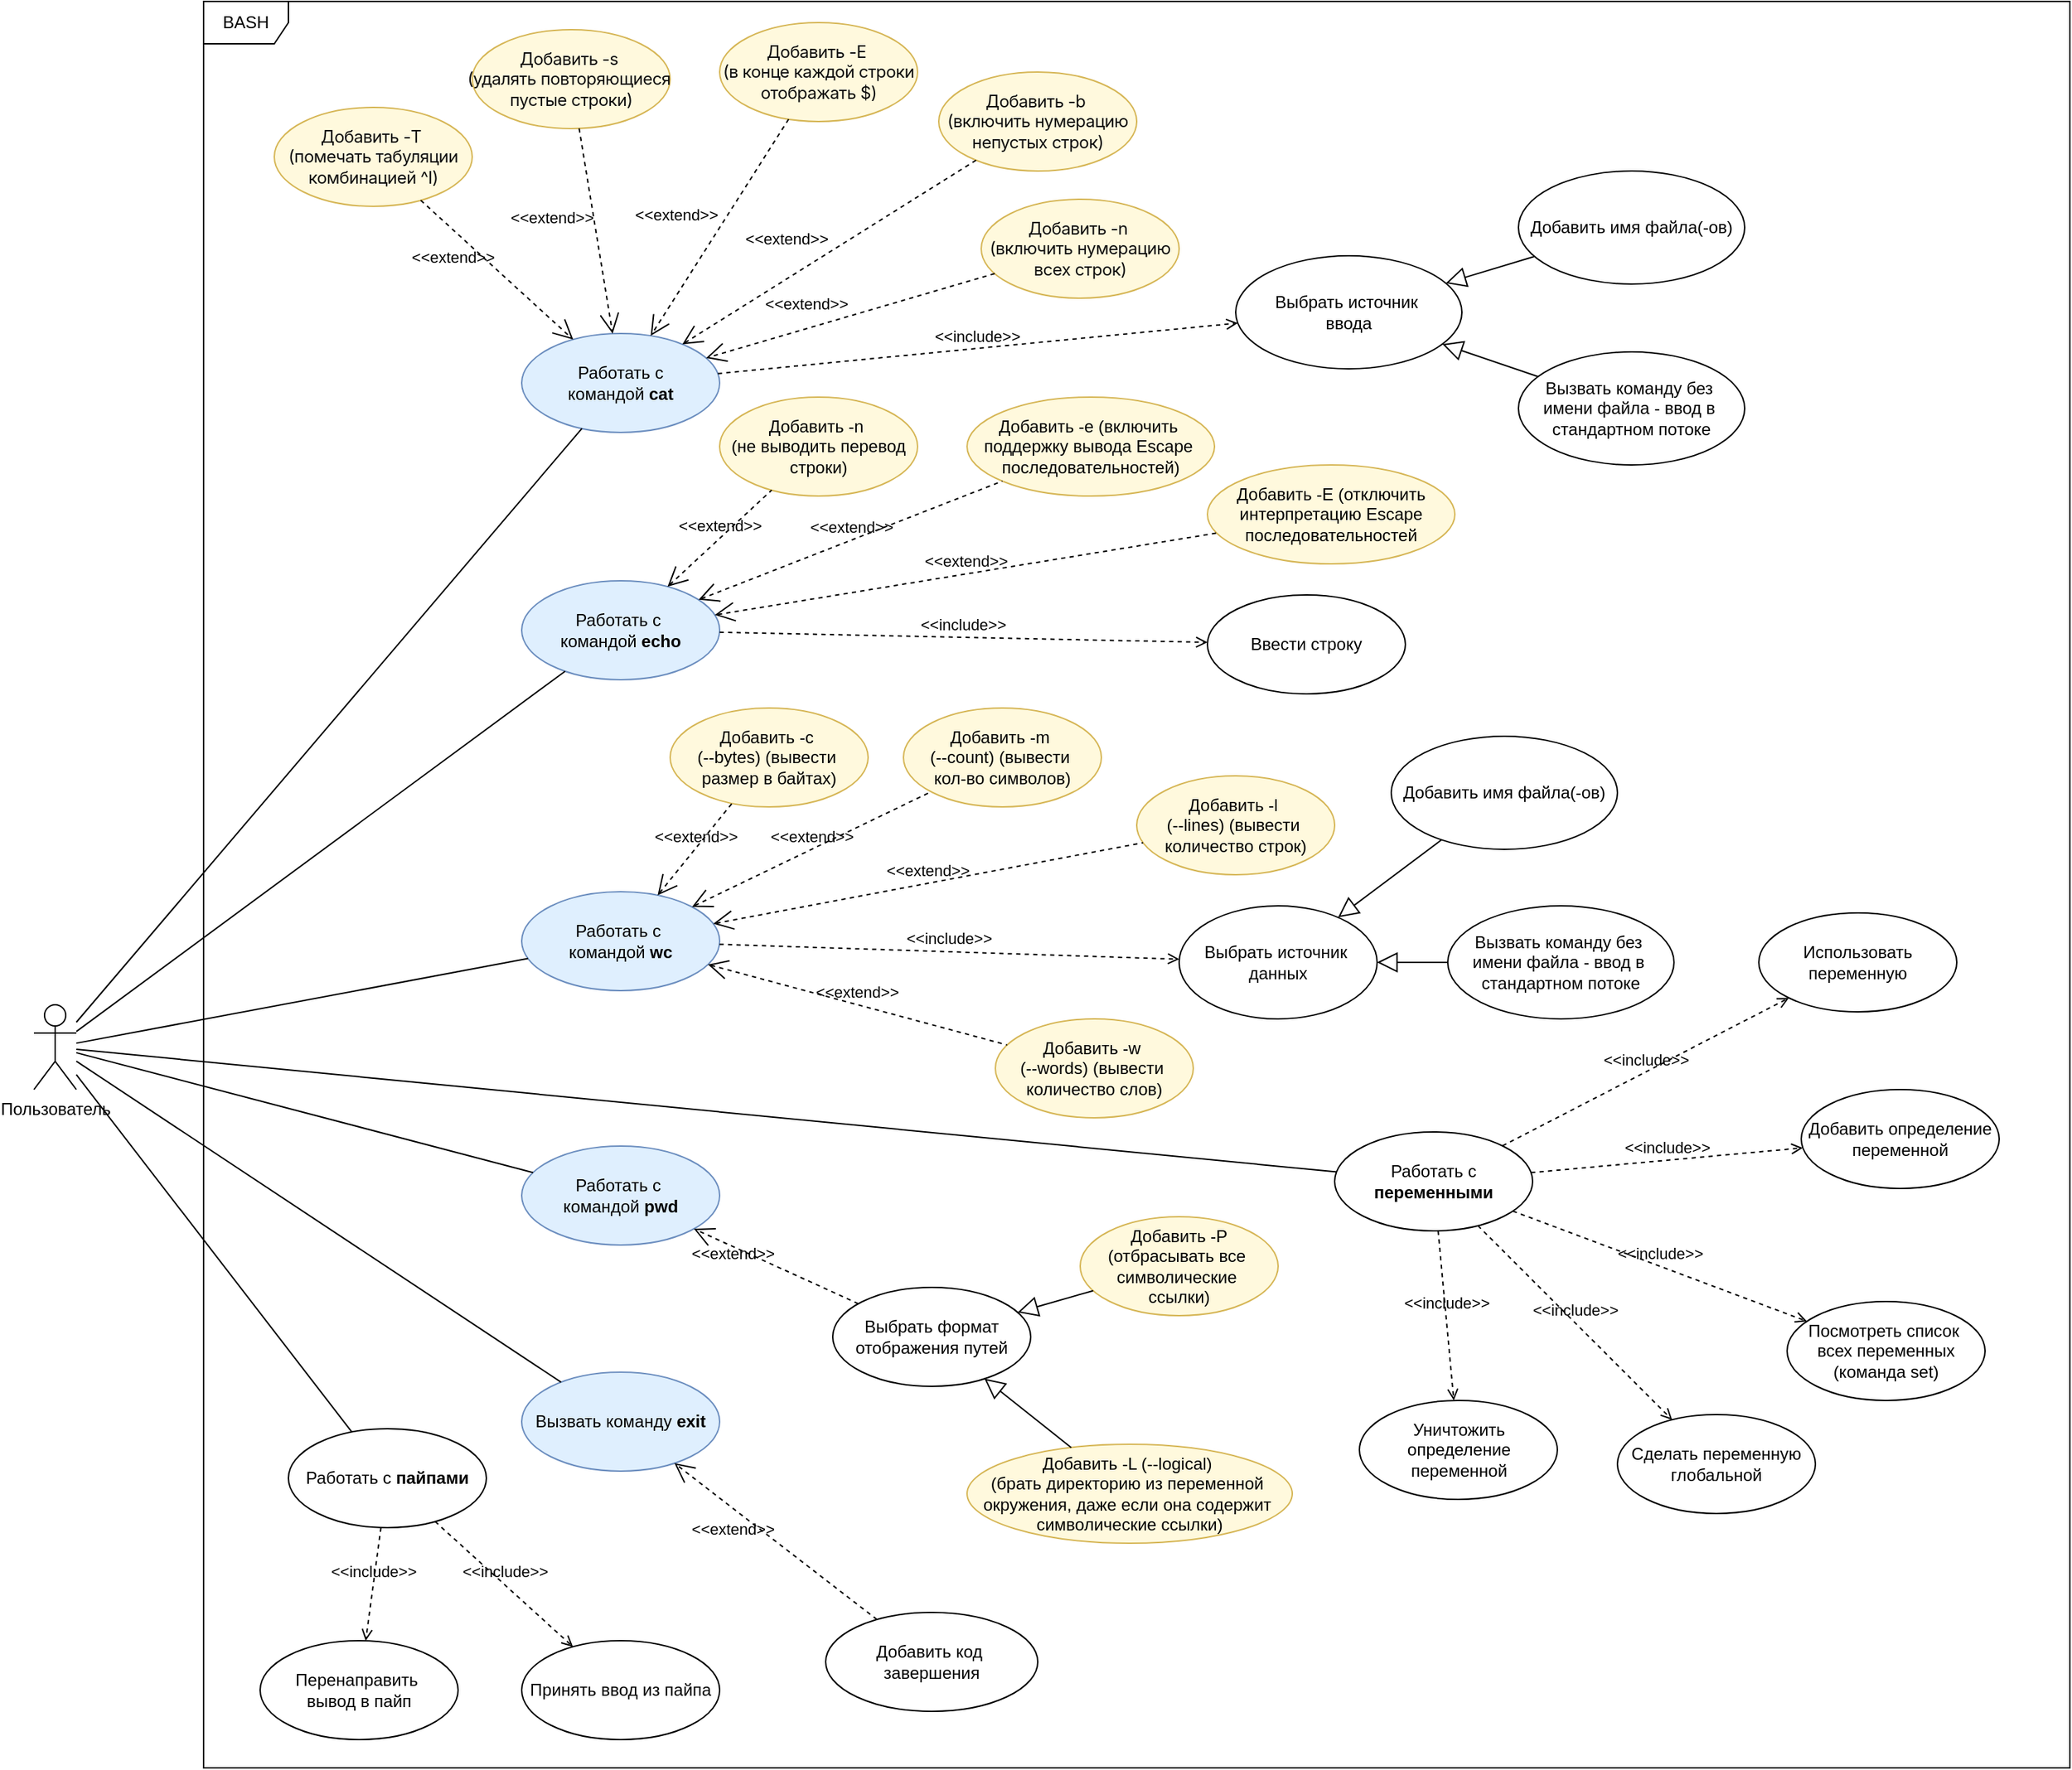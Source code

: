 <mxfile version="26.1.3" pages="2">
  <diagram name="UseCase" id="RwLFHQfHLlchonHco4zS">
    <mxGraphModel grid="1" page="1" gridSize="10" guides="1" tooltips="1" connect="1" arrows="1" fold="1" pageScale="1" pageWidth="1100" pageHeight="850" math="0" shadow="0">
      <root>
        <mxCell id="0" />
        <mxCell id="1" parent="0" />
        <mxCell id="BDvYHgdxMdl73DATvYiS-1" value="Пользователь" style="shape=umlActor;html=1;verticalLabelPosition=bottom;verticalAlign=top;align=center;labelBackgroundColor=none;" vertex="1" parent="1">
          <mxGeometry x="50" y="760" width="30" height="60" as="geometry" />
        </mxCell>
        <mxCell id="BDvYHgdxMdl73DATvYiS-25" value="Выбрать источник&amp;nbsp;&lt;div&gt;ввода&lt;/div&gt;" style="ellipse;whiteSpace=wrap;html=1;labelBackgroundColor=none;" vertex="1" parent="1">
          <mxGeometry x="900" y="230" width="160" height="80" as="geometry" />
        </mxCell>
        <mxCell id="BDvYHgdxMdl73DATvYiS-28" value="Работать с командой&amp;nbsp;&lt;b&gt;cat&lt;/b&gt;" style="ellipse;whiteSpace=wrap;html=1;labelBackgroundColor=none;fillStyle=auto;fillColor=#DFEFFE;strokeColor=#6c8ebf;" vertex="1" parent="1">
          <mxGeometry x="395" y="285" width="140" height="70" as="geometry" />
        </mxCell>
        <mxCell id="BDvYHgdxMdl73DATvYiS-32" value="&amp;lt;&amp;lt;include&amp;gt;&amp;gt;" style="edgeStyle=none;html=1;endArrow=open;verticalAlign=bottom;dashed=1;labelBackgroundColor=none;rounded=0;fontColor=default;" edge="1" parent="1" source="BDvYHgdxMdl73DATvYiS-28" target="BDvYHgdxMdl73DATvYiS-25">
          <mxGeometry width="160" relative="1" as="geometry">
            <mxPoint x="430" y="265" as="sourcePoint" />
            <mxPoint x="540" y="265" as="targetPoint" />
          </mxGeometry>
        </mxCell>
        <mxCell id="BDvYHgdxMdl73DATvYiS-34" value="" style="edgeStyle=none;html=1;endArrow=none;verticalAlign=bottom;rounded=0;labelBackgroundColor=none;fontColor=default;" edge="1" parent="1" source="BDvYHgdxMdl73DATvYiS-1" target="BDvYHgdxMdl73DATvYiS-28">
          <mxGeometry width="160" relative="1" as="geometry">
            <mxPoint x="370" y="360" as="sourcePoint" />
            <mxPoint x="530" y="360" as="targetPoint" />
          </mxGeometry>
        </mxCell>
        <mxCell id="BDvYHgdxMdl73DATvYiS-35" value="Работать с&amp;nbsp;&lt;div&gt;командой &lt;b&gt;echo&lt;/b&gt;&lt;/div&gt;" style="ellipse;whiteSpace=wrap;html=1;labelBackgroundColor=none;fillStyle=auto;fillColor=#DFEFFE;strokeColor=#6c8ebf;" vertex="1" parent="1">
          <mxGeometry x="395" y="460" width="140" height="70" as="geometry" />
        </mxCell>
        <mxCell id="BDvYHgdxMdl73DATvYiS-38" value="Ввести строку" style="ellipse;whiteSpace=wrap;html=1;labelBackgroundColor=none;" vertex="1" parent="1">
          <mxGeometry x="880" y="470" width="140" height="70" as="geometry" />
        </mxCell>
        <mxCell id="BDvYHgdxMdl73DATvYiS-39" value="&amp;lt;&amp;lt;include&amp;gt;&amp;gt;" style="edgeStyle=none;html=1;endArrow=open;verticalAlign=bottom;dashed=1;labelBackgroundColor=none;rounded=0;fontColor=default;" edge="1" parent="1" source="BDvYHgdxMdl73DATvYiS-35" target="BDvYHgdxMdl73DATvYiS-38">
          <mxGeometry width="160" relative="1" as="geometry">
            <mxPoint x="468" y="738" as="sourcePoint" />
            <mxPoint x="754" y="500" as="targetPoint" />
          </mxGeometry>
        </mxCell>
        <mxCell id="BDvYHgdxMdl73DATvYiS-40" value="Работать с &lt;b&gt;переменными&lt;/b&gt;" style="ellipse;whiteSpace=wrap;html=1;labelBackgroundColor=none;" vertex="1" parent="1">
          <mxGeometry x="970" y="850" width="140" height="70" as="geometry" />
        </mxCell>
        <mxCell id="BDvYHgdxMdl73DATvYiS-41" value="" style="edgeStyle=none;html=1;endArrow=none;verticalAlign=bottom;rounded=0;labelBackgroundColor=none;fontColor=default;" edge="1" parent="1" source="BDvYHgdxMdl73DATvYiS-1" target="BDvYHgdxMdl73DATvYiS-35">
          <mxGeometry width="160" relative="1" as="geometry">
            <mxPoint x="120" y="422" as="sourcePoint" />
            <mxPoint x="242" y="356" as="targetPoint" />
          </mxGeometry>
        </mxCell>
        <mxCell id="BDvYHgdxMdl73DATvYiS-42" value="Работать с&amp;nbsp;&lt;div&gt;командой&amp;nbsp;&lt;b style=&quot;color: light-dark(rgb(0, 0, 0), rgb(255, 255, 255));&quot;&gt;wc&lt;/b&gt;&lt;/div&gt;" style="ellipse;whiteSpace=wrap;html=1;labelBackgroundColor=none;fillStyle=auto;fillColor=#DFEFFE;strokeColor=#6c8ebf;" vertex="1" parent="1">
          <mxGeometry x="395" y="680" width="140" height="70" as="geometry" />
        </mxCell>
        <mxCell id="BDvYHgdxMdl73DATvYiS-45" value="Выбрать источник&amp;nbsp;&lt;div&gt;данных&lt;/div&gt;" style="ellipse;whiteSpace=wrap;html=1;labelBackgroundColor=none;" vertex="1" parent="1">
          <mxGeometry x="860" y="690" width="140" height="80" as="geometry" />
        </mxCell>
        <mxCell id="BDvYHgdxMdl73DATvYiS-46" value="&amp;lt;&amp;lt;include&amp;gt;&amp;gt;" style="edgeStyle=none;html=1;endArrow=open;verticalAlign=bottom;dashed=1;labelBackgroundColor=none;rounded=0;fontColor=default;" edge="1" parent="1" source="BDvYHgdxMdl73DATvYiS-42" target="BDvYHgdxMdl73DATvYiS-45">
          <mxGeometry width="160" relative="1" as="geometry">
            <mxPoint x="461.5" y="929" as="sourcePoint" />
            <mxPoint x="688.5" y="905" as="targetPoint" />
          </mxGeometry>
        </mxCell>
        <mxCell id="BDvYHgdxMdl73DATvYiS-47" value="" style="edgeStyle=none;html=1;endArrow=none;verticalAlign=bottom;rounded=0;labelBackgroundColor=none;fontColor=default;" edge="1" parent="1" source="BDvYHgdxMdl73DATvYiS-1" target="BDvYHgdxMdl73DATvYiS-42">
          <mxGeometry width="160" relative="1" as="geometry">
            <mxPoint x="120" y="439" as="sourcePoint" />
            <mxPoint x="245" y="513" as="targetPoint" />
          </mxGeometry>
        </mxCell>
        <mxCell id="BDvYHgdxMdl73DATvYiS-48" value="Работать с &lt;b&gt;пайпами&lt;/b&gt;" style="ellipse;whiteSpace=wrap;html=1;labelBackgroundColor=none;" vertex="1" parent="1">
          <mxGeometry x="230" y="1060" width="140" height="70" as="geometry" />
        </mxCell>
        <mxCell id="BDvYHgdxMdl73DATvYiS-49" value="Работать с&amp;nbsp;&lt;div&gt;командой &lt;b&gt;pwd&lt;/b&gt;&lt;/div&gt;" style="ellipse;whiteSpace=wrap;html=1;labelBackgroundColor=none;fillStyle=auto;fillColor=#DFEFFE;strokeColor=#6c8ebf;" vertex="1" parent="1">
          <mxGeometry x="395" y="860" width="140" height="70" as="geometry" />
        </mxCell>
        <mxCell id="BDvYHgdxMdl73DATvYiS-52" value="" style="edgeStyle=none;html=1;endArrow=none;verticalAlign=bottom;rounded=0;labelBackgroundColor=none;fontColor=default;" edge="1" parent="1" source="BDvYHgdxMdl73DATvYiS-1" target="BDvYHgdxMdl73DATvYiS-49">
          <mxGeometry width="160" relative="1" as="geometry">
            <mxPoint x="120" y="450" as="sourcePoint" />
            <mxPoint x="265" y="642" as="targetPoint" />
          </mxGeometry>
        </mxCell>
        <mxCell id="BDvYHgdxMdl73DATvYiS-57" value="&lt;div&gt;Вызвать команду&amp;nbsp;&lt;b&gt;exit&lt;/b&gt;&lt;/div&gt;" style="ellipse;whiteSpace=wrap;html=1;labelBackgroundColor=none;fillStyle=auto;fillColor=#DFEFFE;strokeColor=#6c8ebf;" vertex="1" parent="1">
          <mxGeometry x="395" y="1020" width="140" height="70" as="geometry" />
        </mxCell>
        <mxCell id="BDvYHgdxMdl73DATvYiS-58" value="Добавить код&amp;nbsp;&lt;div&gt;завершения&lt;/div&gt;" style="ellipse;whiteSpace=wrap;html=1;labelBackgroundColor=none;" vertex="1" parent="1">
          <mxGeometry x="610" y="1190" width="150" height="70" as="geometry" />
        </mxCell>
        <mxCell id="BDvYHgdxMdl73DATvYiS-59" value="&amp;lt;&amp;lt;extend&amp;gt;&amp;gt;" style="align=right;html=1;verticalAlign=bottom;rounded=0;labelBackgroundColor=none;endArrow=open;endSize=12;dashed=1;fontColor=default;" edge="1" parent="1" source="BDvYHgdxMdl73DATvYiS-58" target="BDvYHgdxMdl73DATvYiS-57">
          <mxGeometry relative="1" as="geometry">
            <mxPoint x="49" y="859" as="targetPoint" />
            <mxPoint x="50" y="1274" as="sourcePoint" />
          </mxGeometry>
        </mxCell>
        <mxCell id="BDvYHgdxMdl73DATvYiS-60" value="" style="edgeStyle=none;html=1;endArrow=none;verticalAlign=bottom;rounded=0;labelBackgroundColor=none;fontColor=default;" edge="1" parent="1" source="BDvYHgdxMdl73DATvYiS-1" target="BDvYHgdxMdl73DATvYiS-57">
          <mxGeometry width="160" relative="1" as="geometry">
            <mxPoint x="118" y="460" as="sourcePoint" />
            <mxPoint x="265" y="791" as="targetPoint" />
          </mxGeometry>
        </mxCell>
        <mxCell id="BDvYHgdxMdl73DATvYiS-61" value="BASH" style="shape=umlFrame;whiteSpace=wrap;html=1;pointerEvents=0;labelBackgroundColor=none;" vertex="1" parent="1">
          <mxGeometry x="170" y="50" width="1320" height="1250" as="geometry" />
        </mxCell>
        <mxCell id="BDvYHgdxMdl73DATvYiS-64" value="Посмотреть список&amp;nbsp;&lt;div&gt;всех переменных&lt;div&gt;(команда set)&lt;/div&gt;&lt;/div&gt;" style="ellipse;whiteSpace=wrap;html=1;labelBackgroundColor=none;" vertex="1" parent="1">
          <mxGeometry x="1290" y="970" width="140" height="70" as="geometry" />
        </mxCell>
        <mxCell id="BDvYHgdxMdl73DATvYiS-65" value="Добавить определение переменной" style="ellipse;whiteSpace=wrap;html=1;labelBackgroundColor=none;" vertex="1" parent="1">
          <mxGeometry x="1300" y="820" width="140" height="70" as="geometry" />
        </mxCell>
        <mxCell id="BDvYHgdxMdl73DATvYiS-67" value="&amp;lt;&amp;lt;include&amp;gt;&amp;gt;" style="edgeStyle=none;html=1;endArrow=open;verticalAlign=bottom;dashed=1;labelBackgroundColor=none;rounded=0;fontColor=default;" edge="1" parent="1" source="BDvYHgdxMdl73DATvYiS-40" target="BDvYHgdxMdl73DATvYiS-64">
          <mxGeometry width="160" relative="1" as="geometry">
            <mxPoint x="280" y="750" as="sourcePoint" />
            <mxPoint x="440" y="750" as="targetPoint" />
          </mxGeometry>
        </mxCell>
        <mxCell id="BDvYHgdxMdl73DATvYiS-68" value="&amp;lt;&amp;lt;include&amp;gt;&amp;gt;" style="edgeStyle=none;html=1;endArrow=open;verticalAlign=bottom;dashed=1;labelBackgroundColor=none;rounded=0;fontColor=default;" edge="1" parent="1" source="BDvYHgdxMdl73DATvYiS-40" target="BDvYHgdxMdl73DATvYiS-65">
          <mxGeometry width="160" relative="1" as="geometry">
            <mxPoint x="18" y="910" as="sourcePoint" />
            <mxPoint x="32" y="970" as="targetPoint" />
          </mxGeometry>
        </mxCell>
        <mxCell id="BDvYHgdxMdl73DATvYiS-70" value="Использовать переменную" style="ellipse;whiteSpace=wrap;html=1;fillStyle=auto;labelBackgroundColor=none;" vertex="1" parent="1">
          <mxGeometry x="1270" y="695" width="140" height="70" as="geometry" />
        </mxCell>
        <mxCell id="BDvYHgdxMdl73DATvYiS-71" value="&amp;lt;&amp;lt;include&amp;gt;&amp;gt;" style="edgeStyle=none;html=1;endArrow=open;verticalAlign=bottom;dashed=1;labelBackgroundColor=none;rounded=0;fontColor=default;" edge="1" parent="1" source="BDvYHgdxMdl73DATvYiS-40" target="BDvYHgdxMdl73DATvYiS-70">
          <mxGeometry width="160" relative="1" as="geometry">
            <mxPoint x="-29" y="904" as="sourcePoint" />
            <mxPoint x="-111" y="966" as="targetPoint" />
          </mxGeometry>
        </mxCell>
        <mxCell id="BDvYHgdxMdl73DATvYiS-75" value="" style="edgeStyle=none;html=1;endArrow=none;verticalAlign=bottom;rounded=0;labelBackgroundColor=none;fontColor=default;" edge="1" parent="1" source="BDvYHgdxMdl73DATvYiS-1" target="BDvYHgdxMdl73DATvYiS-40">
          <mxGeometry width="160" relative="1" as="geometry">
            <mxPoint x="90" y="760" as="sourcePoint" />
            <mxPoint x="466" y="753" as="targetPoint" />
          </mxGeometry>
        </mxCell>
        <mxCell id="BDvYHgdxMdl73DATvYiS-76" value="" style="edgeStyle=none;html=1;endArrow=none;verticalAlign=bottom;rounded=0;labelBackgroundColor=none;fontColor=default;" edge="1" parent="1" source="BDvYHgdxMdl73DATvYiS-1" target="BDvYHgdxMdl73DATvYiS-48">
          <mxGeometry width="160" relative="1" as="geometry">
            <mxPoint x="70" y="596" as="sourcePoint" />
            <mxPoint x="477" y="974" as="targetPoint" />
          </mxGeometry>
        </mxCell>
        <mxCell id="BDvYHgdxMdl73DATvYiS-79" value="Сделать переменную глобальной" style="ellipse;whiteSpace=wrap;html=1;labelBackgroundColor=none;" vertex="1" parent="1">
          <mxGeometry x="1170" y="1050" width="140" height="70" as="geometry" />
        </mxCell>
        <mxCell id="BDvYHgdxMdl73DATvYiS-80" value="&amp;lt;&amp;lt;include&amp;gt;&amp;gt;" style="edgeStyle=none;html=1;endArrow=open;verticalAlign=bottom;dashed=1;labelBackgroundColor=none;rounded=0;fontColor=default;" edge="1" parent="1" source="BDvYHgdxMdl73DATvYiS-40" target="BDvYHgdxMdl73DATvYiS-79">
          <mxGeometry width="160" relative="1" as="geometry">
            <mxPoint x="550" y="1090" as="sourcePoint" />
            <mxPoint x="430" y="827" as="targetPoint" />
          </mxGeometry>
        </mxCell>
        <mxCell id="BDvYHgdxMdl73DATvYiS-81" value="Уничтожить определение переменной" style="ellipse;whiteSpace=wrap;html=1;labelBackgroundColor=none;" vertex="1" parent="1">
          <mxGeometry x="987.5" y="1040" width="140" height="70" as="geometry" />
        </mxCell>
        <mxCell id="BDvYHgdxMdl73DATvYiS-82" value="&amp;lt;&amp;lt;include&amp;gt;&amp;gt;" style="edgeStyle=none;html=1;endArrow=open;verticalAlign=bottom;dashed=1;labelBackgroundColor=none;rounded=0;fontColor=default;" edge="1" parent="1" source="BDvYHgdxMdl73DATvYiS-40" target="BDvYHgdxMdl73DATvYiS-81">
          <mxGeometry width="160" relative="1" as="geometry">
            <mxPoint x="385" y="1185" as="sourcePoint" />
            <mxPoint x="-153" y="1160" as="targetPoint" />
          </mxGeometry>
        </mxCell>
        <mxCell id="pe-RIKtGnwJWCJ9cNd3e-10" value="Добавить имя файла(-ов)" style="ellipse;whiteSpace=wrap;html=1;labelBackgroundColor=none;" vertex="1" parent="1">
          <mxGeometry x="1100" y="170" width="160" height="80" as="geometry" />
        </mxCell>
        <mxCell id="pe-RIKtGnwJWCJ9cNd3e-11" value="Вызвать команду без&amp;nbsp;&lt;div&gt;имени файла - ввод в&amp;nbsp;&lt;div&gt;стандартном потоке&lt;/div&gt;&lt;/div&gt;" style="ellipse;whiteSpace=wrap;html=1;labelBackgroundColor=none;" vertex="1" parent="1">
          <mxGeometry x="1100" y="298" width="160" height="80" as="geometry" />
        </mxCell>
        <mxCell id="pe-RIKtGnwJWCJ9cNd3e-12" value="" style="edgeStyle=none;html=1;endSize=12;endArrow=block;endFill=0;rounded=0;labelBackgroundColor=none;fontColor=default;" edge="1" parent="1" source="pe-RIKtGnwJWCJ9cNd3e-10" target="BDvYHgdxMdl73DATvYiS-25">
          <mxGeometry width="160" relative="1" as="geometry">
            <mxPoint x="760" y="440" as="sourcePoint" />
            <mxPoint x="920" y="440" as="targetPoint" />
          </mxGeometry>
        </mxCell>
        <mxCell id="pe-RIKtGnwJWCJ9cNd3e-13" value="" style="edgeStyle=none;html=1;endSize=12;endArrow=block;endFill=0;rounded=0;labelBackgroundColor=none;fontColor=default;" edge="1" parent="1" source="pe-RIKtGnwJWCJ9cNd3e-11" target="BDvYHgdxMdl73DATvYiS-25">
          <mxGeometry width="160" relative="1" as="geometry">
            <mxPoint x="959" y="251" as="sourcePoint" />
            <mxPoint x="881" y="299" as="targetPoint" />
          </mxGeometry>
        </mxCell>
        <mxCell id="pe-RIKtGnwJWCJ9cNd3e-27" value="&lt;ol style=&quot;box-sizing: border-box; --tw-border-spacing-x: 0; --tw-border-spacing-y: 0; --tw-translate-x: 0; --tw-translate-y: 0; --tw-rotate: 0; --tw-skew-x: 0; --tw-skew-y: 0; --tw-scale-x: 1; --tw-scale-y: 1; --tw-pan-x: ; --tw-pan-y: ; --tw-pinch-zoom: ; --tw-scroll-snap-strictness: proximity; --tw-ordinal: ; --tw-slashed-zero: ; --tw-numeric-figure: ; --tw-numeric-spacing: ; --tw-numeric-fraction: ; --tw-ring-inset: ; --tw-ring-offset-width: 0px; --tw-ring-offset-color: light-dark(#fff, #000000); --tw-ring-color: light-dark(rgba(59, 130, 246, 0.5), #4c89ec); --tw-ring-offset-shadow: 0 0 rgba(0,0,0,0); --tw-ring-shadow: 0 0 rgba(0,0,0,0); --tw-shadow: 0 0 rgba(0,0,0,0); --tw-shadow-colored: 0 0 rgba(0,0,0,0); --tw-blur: ; --tw-brightness: ; --tw-contrast: ; --tw-grayscale: ; --tw-hue-rotate: ; --tw-invert: ; --tw-saturate: ; --tw-sepia: ; --tw-drop-shadow: ; --tw-backdrop-blur: ; --tw-backdrop-brightness: ; --tw-backdrop-contrast: ; --tw-backdrop-grayscale: ; --tw-backdrop-hue-rotate: ; --tw-backdrop-invert: ; --tw-backdrop-opacity: ; --tw-backdrop-saturate: ; --tw-backdrop-sepia: ; counter-reset: list 0; margin: var(--spacing-24) 0; padding: 0 0 0 var(--spacing-8); list-style: none; color: rgb(14, 14, 15); font-family: Inter, Arial, sans-serif; letter-spacing: -0.26px;&quot;&gt;&lt;li style=&quot;box-sizing: border-box; --tw-border-spacing-x: 0; --tw-border-spacing-y: 0; --tw-translate-x: 0; --tw-translate-y: 0; --tw-rotate: 0; --tw-skew-x: 0; --tw-skew-y: 0; --tw-scale-x: 1; --tw-scale-y: 1; --tw-pan-x: ; --tw-pan-y: ; --tw-pinch-zoom: ; --tw-scroll-snap-strictness: proximity; --tw-ordinal: ; --tw-slashed-zero: ; --tw-numeric-figure: ; --tw-numeric-spacing: ; --tw-numeric-fraction: ; --tw-ring-inset: ; --tw-ring-offset-width: 0px; --tw-ring-offset-color: light-dark(#fff, #000000); --tw-ring-color: light-dark(rgba(59, 130, 246, 0.5), #4c89ec); --tw-ring-offset-shadow: 0 0 rgba(0,0,0,0); --tw-ring-shadow: 0 0 rgba(0,0,0,0); --tw-shadow: 0 0 rgba(0,0,0,0); --tw-shadow-colored: 0 0 rgba(0,0,0,0); --tw-blur: ; --tw-brightness: ; --tw-contrast: ; --tw-grayscale: ; --tw-hue-rotate: ; --tw-invert: ; --tw-saturate: ; --tw-sepia: ; --tw-drop-shadow: ; --tw-backdrop-blur: ; --tw-backdrop-brightness: ; --tw-backdrop-contrast: ; --tw-backdrop-grayscale: ; --tw-backdrop-hue-rotate: ; --tw-backdrop-invert: ; --tw-backdrop-opacity: ; --tw-backdrop-saturate: ; --tw-backdrop-sepia: ; counter-increment: list 1; padding-left: var(--spacing-32); position: relative; margin-top: 0px; font-weight: inherit !important;&quot;&gt;&lt;span style=&quot;letter-spacing: -0.26px;&quot;&gt;Добавить&amp;nbsp;&lt;/span&gt;-b&amp;nbsp;&lt;/li&gt;&lt;li style=&quot;box-sizing: border-box; --tw-border-spacing-x: 0; --tw-border-spacing-y: 0; --tw-translate-x: 0; --tw-translate-y: 0; --tw-rotate: 0; --tw-skew-x: 0; --tw-skew-y: 0; --tw-scale-x: 1; --tw-scale-y: 1; --tw-pan-x: ; --tw-pan-y: ; --tw-pinch-zoom: ; --tw-scroll-snap-strictness: proximity; --tw-ordinal: ; --tw-slashed-zero: ; --tw-numeric-figure: ; --tw-numeric-spacing: ; --tw-numeric-fraction: ; --tw-ring-inset: ; --tw-ring-offset-width: 0px; --tw-ring-offset-color: light-dark(#fff, #000000); --tw-ring-color: light-dark(rgba(59, 130, 246, 0.5), #4c89ec); --tw-ring-offset-shadow: 0 0 rgba(0,0,0,0); --tw-ring-shadow: 0 0 rgba(0,0,0,0); --tw-shadow: 0 0 rgba(0,0,0,0); --tw-shadow-colored: 0 0 rgba(0,0,0,0); --tw-blur: ; --tw-brightness: ; --tw-contrast: ; --tw-grayscale: ; --tw-hue-rotate: ; --tw-invert: ; --tw-saturate: ; --tw-sepia: ; --tw-drop-shadow: ; --tw-backdrop-blur: ; --tw-backdrop-brightness: ; --tw-backdrop-contrast: ; --tw-backdrop-grayscale: ; --tw-backdrop-hue-rotate: ; --tw-backdrop-invert: ; --tw-backdrop-opacity: ; --tw-backdrop-saturate: ; --tw-backdrop-sepia: ; counter-increment: list 1; padding-left: var(--spacing-32); position: relative; margin-top: 0px; font-weight: inherit !important;&quot;&gt;(включить нумерацию непустых строк)&lt;/li&gt;&lt;/ol&gt;" style="ellipse;whiteSpace=wrap;html=1;align=center;labelBackgroundColor=none;fillColor=#FFF9DD;strokeColor=#d6b656;" vertex="1" parent="1">
          <mxGeometry x="690" y="100" width="140" height="70" as="geometry" />
        </mxCell>
        <mxCell id="pe-RIKtGnwJWCJ9cNd3e-28" value="&lt;span style=&quot;color: rgb(14, 14, 15); font-family: Inter, Arial, sans-serif; letter-spacing: -0.26px;&quot;&gt;&lt;span style=&quot;letter-spacing: -0.26px;&quot;&gt;Добавить&amp;nbsp;&lt;/span&gt;-E&amp;nbsp;&lt;/span&gt;&lt;div&gt;&lt;span style=&quot;color: rgb(14, 14, 15); font-family: Inter, Arial, sans-serif; letter-spacing: -0.26px;&quot;&gt;(в конце каждой строки отображать $)&lt;/span&gt;&lt;/div&gt;" style="ellipse;whiteSpace=wrap;html=1;labelBackgroundColor=none;fillColor=#FFF9DD;strokeColor=#d6b656;" vertex="1" parent="1">
          <mxGeometry x="535" y="65" width="140" height="70" as="geometry" />
        </mxCell>
        <mxCell id="pe-RIKtGnwJWCJ9cNd3e-29" value="&lt;span style=&quot;color: rgb(14, 14, 15); font-family: Inter, Arial, sans-serif; letter-spacing: -0.26px;&quot;&gt;&lt;span style=&quot;letter-spacing: -0.26px;&quot;&gt;Добавить&amp;nbsp;&lt;/span&gt;-n&amp;nbsp;&lt;/span&gt;&lt;div&gt;&lt;ol style=&quot;box-sizing: border-box; --tw-border-spacing-x: 0; --tw-border-spacing-y: 0; --tw-translate-x: 0; --tw-translate-y: 0; --tw-rotate: 0; --tw-skew-x: 0; --tw-skew-y: 0; --tw-scale-x: 1; --tw-scale-y: 1; --tw-pan-x: ; --tw-pan-y: ; --tw-pinch-zoom: ; --tw-scroll-snap-strictness: proximity; --tw-ordinal: ; --tw-slashed-zero: ; --tw-numeric-figure: ; --tw-numeric-spacing: ; --tw-numeric-fraction: ; --tw-ring-inset: ; --tw-ring-offset-width: 0px; --tw-ring-offset-color: light-dark(#fff, #000000); --tw-ring-color: light-dark(rgba(59, 130, 246, 0.5), #4c89ec); --tw-ring-offset-shadow: 0 0 rgba(0,0,0,0); --tw-ring-shadow: 0 0 rgba(0,0,0,0); --tw-shadow: 0 0 rgba(0,0,0,0); --tw-shadow-colored: 0 0 rgba(0,0,0,0); --tw-blur: ; --tw-brightness: ; --tw-contrast: ; --tw-grayscale: ; --tw-hue-rotate: ; --tw-invert: ; --tw-saturate: ; --tw-sepia: ; --tw-drop-shadow: ; --tw-backdrop-blur: ; --tw-backdrop-brightness: ; --tw-backdrop-contrast: ; --tw-backdrop-grayscale: ; --tw-backdrop-hue-rotate: ; --tw-backdrop-invert: ; --tw-backdrop-opacity: ; --tw-backdrop-saturate: ; --tw-backdrop-sepia: ; counter-reset: list 0; margin: var(--spacing-24) 0; padding: 0 0 0 var(--spacing-8); list-style: none; color: rgb(14, 14, 15); font-family: Inter, Arial, sans-serif; letter-spacing: -0.26px;&quot;&gt;&lt;li style=&quot;box-sizing: border-box; --tw-border-spacing-x: 0; --tw-border-spacing-y: 0; --tw-translate-x: 0; --tw-translate-y: 0; --tw-rotate: 0; --tw-skew-x: 0; --tw-skew-y: 0; --tw-scale-x: 1; --tw-scale-y: 1; --tw-pan-x: ; --tw-pan-y: ; --tw-pinch-zoom: ; --tw-scroll-snap-strictness: proximity; --tw-ordinal: ; --tw-slashed-zero: ; --tw-numeric-figure: ; --tw-numeric-spacing: ; --tw-numeric-fraction: ; --tw-ring-inset: ; --tw-ring-offset-width: 0px; --tw-ring-offset-color: light-dark(#fff, #000000); --tw-ring-color: light-dark(rgba(59, 130, 246, 0.5), #4c89ec); --tw-ring-offset-shadow: 0 0 rgba(0,0,0,0); --tw-ring-shadow: 0 0 rgba(0,0,0,0); --tw-shadow: 0 0 rgba(0,0,0,0); --tw-shadow-colored: 0 0 rgba(0,0,0,0); --tw-blur: ; --tw-brightness: ; --tw-contrast: ; --tw-grayscale: ; --tw-hue-rotate: ; --tw-invert: ; --tw-saturate: ; --tw-sepia: ; --tw-drop-shadow: ; --tw-backdrop-blur: ; --tw-backdrop-brightness: ; --tw-backdrop-contrast: ; --tw-backdrop-grayscale: ; --tw-backdrop-hue-rotate: ; --tw-backdrop-invert: ; --tw-backdrop-opacity: ; --tw-backdrop-saturate: ; --tw-backdrop-sepia: ; counter-increment: list 1; padding-left: var(--spacing-32); position: relative; margin-top: 0px; font-weight: inherit !important;&quot;&gt;(включить нумерацию всех строк)&lt;/li&gt;&lt;/ol&gt;&lt;/div&gt;" style="ellipse;whiteSpace=wrap;html=1;labelBackgroundColor=none;fillColor=#FFF9DD;strokeColor=#d6b656;" vertex="1" parent="1">
          <mxGeometry x="720" y="190" width="140" height="70" as="geometry" />
        </mxCell>
        <mxCell id="pe-RIKtGnwJWCJ9cNd3e-30" value="&lt;span style=&quot;color: rgb(14, 14, 15); font-family: Inter, Arial, sans-serif; letter-spacing: -0.26px;&quot;&gt;Добавить -s&amp;nbsp;&lt;/span&gt;&lt;div&gt;&lt;span style=&quot;color: rgb(14, 14, 15); font-family: Inter, Arial, sans-serif; letter-spacing: -0.26px;&quot;&gt;(удалять&amp;nbsp;&lt;/span&gt;&lt;span style=&quot;color: rgb(14, 14, 15); font-family: Inter, Arial, sans-serif; letter-spacing: -0.26px; background-color: transparent;&quot;&gt;повторяющиеся&lt;/span&gt;&lt;span style=&quot;color: rgb(14, 14, 15); font-family: Inter, Arial, sans-serif; letter-spacing: -0.26px; background-color: transparent;&quot;&gt;&amp;nbsp;&lt;/span&gt;&lt;/div&gt;&lt;div&gt;&lt;span style=&quot;color: light-dark(rgb(14, 14, 15), rgb(225, 225, 226)); font-family: Inter, Arial, sans-serif; letter-spacing: -0.26px; background-color: transparent;&quot;&gt;пустые строки)&lt;/span&gt;&lt;/div&gt;" style="ellipse;whiteSpace=wrap;html=1;labelBackgroundColor=none;fillColor=#FFF9DD;strokeColor=#d6b656;" vertex="1" parent="1">
          <mxGeometry x="360" y="70" width="140" height="70" as="geometry" />
        </mxCell>
        <mxCell id="pe-RIKtGnwJWCJ9cNd3e-31" value="&lt;span style=&quot;color: rgb(14, 14, 15); font-family: Inter, Arial, sans-serif; letter-spacing: -0.26px;&quot;&gt;&lt;span style=&quot;letter-spacing: -0.26px;&quot;&gt;Добавить&amp;nbsp;&lt;/span&gt;-T&amp;nbsp;&lt;/span&gt;&lt;div&gt;&lt;span style=&quot;color: rgb(14, 14, 15); font-family: Inter, Arial, sans-serif; letter-spacing: -0.26px;&quot;&gt;(помечать табуляции комбинацией ^I)&lt;/span&gt;&lt;/div&gt;" style="ellipse;whiteSpace=wrap;html=1;labelBackgroundColor=none;fillColor=#FFF9DD;strokeColor=#d6b656;" vertex="1" parent="1">
          <mxGeometry x="220" y="125" width="140" height="70" as="geometry" />
        </mxCell>
        <mxCell id="pe-RIKtGnwJWCJ9cNd3e-32" value="&amp;lt;&amp;lt;extend&amp;gt;&amp;gt;" style="align=right;html=1;verticalAlign=bottom;rounded=0;labelBackgroundColor=none;endArrow=open;endSize=12;dashed=1;fontColor=default;" edge="1" parent="1" source="pe-RIKtGnwJWCJ9cNd3e-30" target="BDvYHgdxMdl73DATvYiS-28">
          <mxGeometry relative="1" as="geometry">
            <mxPoint x="693.431" y="197.619" as="targetPoint" />
            <mxPoint x="559" y="270" as="sourcePoint" />
          </mxGeometry>
        </mxCell>
        <mxCell id="pe-RIKtGnwJWCJ9cNd3e-33" value="&amp;lt;&amp;lt;extend&amp;gt;&amp;gt;" style="align=right;html=1;verticalAlign=bottom;rounded=0;labelBackgroundColor=none;endArrow=open;endSize=12;dashed=1;fontColor=default;" edge="1" parent="1" source="pe-RIKtGnwJWCJ9cNd3e-27" target="BDvYHgdxMdl73DATvYiS-28">
          <mxGeometry relative="1" as="geometry">
            <mxPoint x="726.338" y="195.144" as="targetPoint" />
            <mxPoint x="597" y="77" as="sourcePoint" />
          </mxGeometry>
        </mxCell>
        <mxCell id="pe-RIKtGnwJWCJ9cNd3e-34" value="&amp;lt;&amp;lt;extend&amp;gt;&amp;gt;" style="align=right;html=1;verticalAlign=bottom;rounded=0;labelBackgroundColor=none;endArrow=open;endSize=12;dashed=1;fontColor=default;" edge="1" parent="1" source="pe-RIKtGnwJWCJ9cNd3e-29" target="BDvYHgdxMdl73DATvYiS-28">
          <mxGeometry relative="1" as="geometry">
            <mxPoint x="750.69" y="198.543" as="targetPoint" />
            <mxPoint x="754" y="110" as="sourcePoint" />
          </mxGeometry>
        </mxCell>
        <mxCell id="pe-RIKtGnwJWCJ9cNd3e-35" value="&amp;lt;&amp;lt;extend&amp;gt;&amp;gt;" style="align=right;html=1;verticalAlign=bottom;rounded=0;labelBackgroundColor=none;endArrow=open;endSize=12;dashed=1;fontColor=default;" edge="1" parent="1" source="pe-RIKtGnwJWCJ9cNd3e-28" target="BDvYHgdxMdl73DATvYiS-28">
          <mxGeometry relative="1" as="geometry">
            <mxPoint x="727.082" y="195.18" as="targetPoint" />
            <mxPoint x="899" y="66" as="sourcePoint" />
          </mxGeometry>
        </mxCell>
        <mxCell id="pe-RIKtGnwJWCJ9cNd3e-36" value="&amp;lt;&amp;lt;extend&amp;gt;&amp;gt;" style="align=right;html=1;verticalAlign=bottom;rounded=0;labelBackgroundColor=none;endArrow=open;endSize=12;dashed=1;fontColor=default;" edge="1" parent="1" source="pe-RIKtGnwJWCJ9cNd3e-31" target="BDvYHgdxMdl73DATvYiS-28">
          <mxGeometry relative="1" as="geometry">
            <mxPoint x="700.447" y="196.393" as="targetPoint" />
            <mxPoint x="783" y="-20" as="sourcePoint" />
          </mxGeometry>
        </mxCell>
        <mxCell id="pe-RIKtGnwJWCJ9cNd3e-38" value="Добавить -n&amp;nbsp;&lt;div&gt;(не выводить перевод строки)&lt;/div&gt;" style="ellipse;html=1;whiteSpace=wrap;labelBackgroundColor=none;fillColor=#FFF9DD;strokeColor=#d6b656;" vertex="1" parent="1">
          <mxGeometry x="535" y="330" width="140" height="70" as="geometry" />
        </mxCell>
        <mxCell id="pe-RIKtGnwJWCJ9cNd3e-39" value="Добавить -e&amp;nbsp;&lt;span style=&quot;background-color: transparent; color: light-dark(rgb(0, 0, 0), rgb(255, 255, 255));&quot;&gt;(включить&amp;nbsp;&lt;/span&gt;&lt;div&gt;поддержку вывода Escape&amp;nbsp;&lt;/div&gt;&lt;div&gt;последовательностей)&lt;/div&gt;" style="ellipse;html=1;whiteSpace=wrap;labelBackgroundColor=none;fillColor=#FFF9DD;strokeColor=#d6b656;" vertex="1" parent="1">
          <mxGeometry x="710" y="330" width="175" height="70" as="geometry" />
        </mxCell>
        <mxCell id="pe-RIKtGnwJWCJ9cNd3e-40" value="Добавить -E (отключить интерпретацию Escape последовательностей" style="ellipse;html=1;whiteSpace=wrap;labelBackgroundColor=none;fillColor=#FFF9DD;strokeColor=#d6b656;" vertex="1" parent="1">
          <mxGeometry x="880" y="378" width="175" height="70" as="geometry" />
        </mxCell>
        <mxCell id="pe-RIKtGnwJWCJ9cNd3e-41" value="&amp;lt;&amp;lt;extend&amp;gt;&amp;gt;" style="edgeStyle=none;html=1;startArrow=open;endArrow=none;startSize=12;verticalAlign=bottom;dashed=1;labelBackgroundColor=none;rounded=0;fontColor=default;" edge="1" parent="1" source="BDvYHgdxMdl73DATvYiS-35" target="pe-RIKtGnwJWCJ9cNd3e-38">
          <mxGeometry width="160" relative="1" as="geometry">
            <mxPoint x="600" y="600" as="sourcePoint" />
            <mxPoint x="760" y="600" as="targetPoint" />
          </mxGeometry>
        </mxCell>
        <mxCell id="pe-RIKtGnwJWCJ9cNd3e-42" value="&amp;lt;&amp;lt;extend&amp;gt;&amp;gt;" style="edgeStyle=none;html=1;startArrow=open;endArrow=none;startSize=12;verticalAlign=bottom;dashed=1;labelBackgroundColor=none;rounded=0;fontColor=default;" edge="1" parent="1" source="BDvYHgdxMdl73DATvYiS-35" target="pe-RIKtGnwJWCJ9cNd3e-39">
          <mxGeometry width="160" relative="1" as="geometry">
            <mxPoint x="760" y="503" as="sourcePoint" />
            <mxPoint x="170" y="487" as="targetPoint" />
          </mxGeometry>
        </mxCell>
        <mxCell id="pe-RIKtGnwJWCJ9cNd3e-43" value="&amp;lt;&amp;lt;extend&amp;gt;&amp;gt;" style="edgeStyle=none;html=1;startArrow=open;endArrow=none;startSize=12;verticalAlign=bottom;dashed=1;labelBackgroundColor=none;rounded=0;fontColor=default;" edge="1" parent="1" source="BDvYHgdxMdl73DATvYiS-35" target="pe-RIKtGnwJWCJ9cNd3e-40">
          <mxGeometry width="160" relative="1" as="geometry">
            <mxPoint x="764" y="493" as="sourcePoint" />
            <mxPoint x="52" y="364" as="targetPoint" />
          </mxGeometry>
        </mxCell>
        <mxCell id="pe-RIKtGnwJWCJ9cNd3e-45" value="Добавить&amp;nbsp;&lt;span style=&quot;text-wrap-mode: nowrap;&quot;&gt;-w&lt;/span&gt;&amp;nbsp;&lt;div&gt;(&lt;span style=&quot;text-wrap-mode: nowrap;&quot;&gt;--words)&amp;nbsp;&lt;/span&gt;(&lt;span style=&quot;background-color: transparent; color: light-dark(rgb(0, 0, 0), rgb(255, 255, 255)); text-wrap-mode: nowrap;&quot;&gt;в&lt;/span&gt;&lt;span style=&quot;background-color: transparent; color: light-dark(rgb(0, 0, 0), rgb(255, 255, 255)); text-wrap-mode: nowrap;&quot;&gt;ывести&amp;nbsp;&lt;/span&gt;&lt;/div&gt;&lt;div&gt;&lt;span style=&quot;text-wrap-mode: nowrap;&quot;&gt;количество слов)&lt;/span&gt;&lt;/div&gt;" style="ellipse;whiteSpace=wrap;html=1;labelBackgroundColor=none;fillColor=#FFF9DD;strokeColor=#d6b656;" vertex="1" parent="1">
          <mxGeometry x="730" y="770" width="140" height="70" as="geometry" />
        </mxCell>
        <mxCell id="pe-RIKtGnwJWCJ9cNd3e-46" value="Добавить&amp;nbsp;&lt;span style=&quot;text-wrap-mode: nowrap;&quot;&gt;-l&lt;/span&gt;&amp;nbsp;&lt;div&gt;(&lt;span style=&quot;text-wrap-mode: nowrap;&quot;&gt;--lines) (в&lt;/span&gt;&lt;span style=&quot;text-wrap-mode: nowrap;&quot;&gt;ывести&amp;nbsp;&lt;/span&gt;&lt;/div&gt;&lt;div&gt;&lt;span style=&quot;text-wrap-mode: nowrap;&quot;&gt;количество строк)&lt;/span&gt;&lt;/div&gt;" style="ellipse;whiteSpace=wrap;html=1;labelBackgroundColor=none;fillColor=#FFF9DD;strokeColor=#d6b656;" vertex="1" parent="1">
          <mxGeometry x="830" y="598" width="140" height="70" as="geometry" />
        </mxCell>
        <mxCell id="pe-RIKtGnwJWCJ9cNd3e-47" value="Добавить&amp;nbsp;&lt;span style=&quot;text-wrap-mode: nowrap;&quot;&gt;-m&lt;/span&gt;&amp;nbsp;&lt;div&gt;(&lt;span style=&quot;text-wrap-mode: nowrap;&quot;&gt;--count)&amp;nbsp;&lt;/span&gt;(&lt;span style=&quot;background-color: transparent; color: light-dark(rgb(0, 0, 0), rgb(255, 255, 255)); text-wrap-mode: nowrap;&quot;&gt;в&lt;/span&gt;&lt;span style=&quot;background-color: transparent; color: light-dark(rgb(0, 0, 0), rgb(255, 255, 255)); text-wrap-mode: nowrap;&quot;&gt;ывести&amp;nbsp;&lt;/span&gt;&lt;/div&gt;&lt;div&gt;&lt;span style=&quot;text-wrap-mode: nowrap;&quot;&gt;кол-во символов)&lt;/span&gt;&lt;/div&gt;" style="ellipse;whiteSpace=wrap;html=1;labelBackgroundColor=none;fillColor=#FFF9DD;strokeColor=#d6b656;" vertex="1" parent="1">
          <mxGeometry x="665" y="550" width="140" height="70" as="geometry" />
        </mxCell>
        <mxCell id="pe-RIKtGnwJWCJ9cNd3e-48" value="Добавить&amp;nbsp;&lt;span style=&quot;text-wrap-mode: nowrap;&quot;&gt;-c&amp;nbsp;&lt;/span&gt;&lt;div&gt;&lt;span style=&quot;text-wrap-mode: nowrap;&quot;&gt;(&lt;/span&gt;&lt;span style=&quot;text-wrap-mode: nowrap;&quot;&gt;--bytes)&amp;nbsp;&lt;/span&gt;&lt;span style=&quot;background-color: transparent; color: light-dark(rgb(0, 0, 0), rgb(255, 255, 255)); text-wrap-mode: nowrap;&quot;&gt;(&lt;/span&gt;&lt;span style=&quot;background-color: transparent; color: light-dark(rgb(0, 0, 0), rgb(255, 255, 255)); text-wrap-mode: nowrap;&quot;&gt;в&lt;/span&gt;&lt;span style=&quot;background-color: transparent; color: light-dark(rgb(0, 0, 0), rgb(255, 255, 255)); text-wrap-mode: nowrap;&quot;&gt;ывести&amp;nbsp;&lt;/span&gt;&lt;/div&gt;&lt;div&gt;&lt;span style=&quot;background-color: transparent; color: light-dark(rgb(0, 0, 0), rgb(255, 255, 255)); text-wrap-mode: nowrap;&quot;&gt;размер в байтах)&lt;/span&gt;&lt;/div&gt;" style="ellipse;whiteSpace=wrap;html=1;labelBackgroundColor=none;fillColor=#FFF9DD;strokeColor=#d6b656;" vertex="1" parent="1">
          <mxGeometry x="500" y="550" width="140" height="70" as="geometry" />
        </mxCell>
        <mxCell id="pe-RIKtGnwJWCJ9cNd3e-49" value="&amp;lt;&amp;lt;extend&amp;gt;&amp;gt;" style="edgeStyle=none;html=1;startArrow=open;endArrow=none;startSize=12;verticalAlign=bottom;dashed=1;labelBackgroundColor=none;rounded=0;fontColor=default;" edge="1" parent="1" source="BDvYHgdxMdl73DATvYiS-42" target="pe-RIKtGnwJWCJ9cNd3e-48">
          <mxGeometry width="160" relative="1" as="geometry">
            <mxPoint x="1080" y="890" as="sourcePoint" />
            <mxPoint x="1240" y="890" as="targetPoint" />
          </mxGeometry>
        </mxCell>
        <mxCell id="pe-RIKtGnwJWCJ9cNd3e-50" value="&amp;lt;&amp;lt;extend&amp;gt;&amp;gt;" style="edgeStyle=none;html=1;startArrow=open;endArrow=none;startSize=12;verticalAlign=bottom;dashed=1;labelBackgroundColor=none;rounded=0;fontColor=default;" edge="1" parent="1" source="BDvYHgdxMdl73DATvYiS-42" target="pe-RIKtGnwJWCJ9cNd3e-47">
          <mxGeometry width="160" relative="1" as="geometry">
            <mxPoint x="590" y="604" as="sourcePoint" />
            <mxPoint x="1560" y="596" as="targetPoint" />
          </mxGeometry>
        </mxCell>
        <mxCell id="pe-RIKtGnwJWCJ9cNd3e-51" value="&amp;lt;&amp;lt;extend&amp;gt;&amp;gt;" style="edgeStyle=none;html=1;startArrow=open;endArrow=none;startSize=12;verticalAlign=bottom;dashed=1;labelBackgroundColor=none;rounded=0;fontColor=default;" edge="1" parent="1" source="BDvYHgdxMdl73DATvYiS-42" target="pe-RIKtGnwJWCJ9cNd3e-45">
          <mxGeometry width="160" relative="1" as="geometry">
            <mxPoint x="589" y="612" as="sourcePoint" />
            <mxPoint x="1461" y="698" as="targetPoint" />
          </mxGeometry>
        </mxCell>
        <mxCell id="pe-RIKtGnwJWCJ9cNd3e-52" value="&amp;lt;&amp;lt;extend&amp;gt;&amp;gt;" style="edgeStyle=none;html=1;startArrow=open;endArrow=none;startSize=12;verticalAlign=bottom;dashed=1;labelBackgroundColor=none;rounded=0;fontColor=default;" edge="1" parent="1" source="BDvYHgdxMdl73DATvYiS-42" target="pe-RIKtGnwJWCJ9cNd3e-46">
          <mxGeometry width="160" relative="1" as="geometry">
            <mxPoint x="586" y="616" as="sourcePoint" />
            <mxPoint x="1724" y="804" as="targetPoint" />
          </mxGeometry>
        </mxCell>
        <mxCell id="pe-RIKtGnwJWCJ9cNd3e-54" value="&lt;span style=&quot;text-wrap-mode: nowrap;&quot;&gt;Добавить -L (--logical)&amp;nbsp;&lt;/span&gt;&lt;div&gt;&lt;span style=&quot;text-wrap-mode: nowrap;&quot;&gt;(брать директорию из переменной&amp;nbsp;&lt;/span&gt;&lt;/div&gt;&lt;div&gt;&lt;span style=&quot;text-wrap-mode: nowrap;&quot;&gt;окружения, даже если она содержит&amp;nbsp;&lt;/span&gt;&lt;/div&gt;&lt;div&gt;&lt;span style=&quot;text-wrap-mode: nowrap;&quot;&gt;символические ссылки)&lt;/span&gt;&lt;/div&gt;" style="ellipse;whiteSpace=wrap;html=1;labelBackgroundColor=none;fillColor=#FFF9DD;strokeColor=#d6b656;" vertex="1" parent="1">
          <mxGeometry x="710" y="1071" width="230" height="70" as="geometry" />
        </mxCell>
        <mxCell id="pe-RIKtGnwJWCJ9cNd3e-55" value="&lt;span style=&quot;text-wrap-mode: nowrap;&quot;&gt;Добавить -P&lt;/span&gt;&lt;div&gt;&lt;span style=&quot;text-wrap-mode: nowrap;&quot;&gt;(отбрасывать все&amp;nbsp;&lt;/span&gt;&lt;/div&gt;&lt;div&gt;&lt;span style=&quot;text-wrap-mode: nowrap;&quot;&gt;символические&amp;nbsp;&lt;/span&gt;&lt;/div&gt;&lt;div&gt;&lt;span style=&quot;text-wrap-mode: nowrap;&quot;&gt;ссылки)&lt;/span&gt;&lt;/div&gt;" style="ellipse;whiteSpace=wrap;html=1;labelBackgroundColor=none;fillColor=#FFF9DD;strokeColor=#d6b656;" vertex="1" parent="1">
          <mxGeometry x="790" y="910" width="140" height="70" as="geometry" />
        </mxCell>
        <mxCell id="pe-RIKtGnwJWCJ9cNd3e-58" value="Добавить имя файла(-ов)" style="ellipse;whiteSpace=wrap;html=1;labelBackgroundColor=none;" vertex="1" parent="1">
          <mxGeometry x="1010" y="570" width="160" height="80" as="geometry" />
        </mxCell>
        <mxCell id="pe-RIKtGnwJWCJ9cNd3e-59" value="Вызвать команду без&amp;nbsp;&lt;div&gt;имени файла - ввод в&amp;nbsp;&lt;div&gt;стандартном потоке&lt;/div&gt;&lt;/div&gt;" style="ellipse;whiteSpace=wrap;html=1;labelBackgroundColor=none;" vertex="1" parent="1">
          <mxGeometry x="1050" y="690" width="160" height="80" as="geometry" />
        </mxCell>
        <mxCell id="pe-RIKtGnwJWCJ9cNd3e-61" value="" style="edgeStyle=none;html=1;endSize=12;endArrow=block;endFill=0;rounded=0;labelBackgroundColor=none;fontColor=default;" edge="1" parent="1" source="pe-RIKtGnwJWCJ9cNd3e-58" target="BDvYHgdxMdl73DATvYiS-45">
          <mxGeometry width="160" relative="1" as="geometry">
            <mxPoint x="1418" y="1149" as="sourcePoint" />
            <mxPoint x="1210" y="1220" as="targetPoint" />
          </mxGeometry>
        </mxCell>
        <mxCell id="pe-RIKtGnwJWCJ9cNd3e-62" value="" style="edgeStyle=none;html=1;endSize=12;endArrow=block;endFill=0;rounded=0;labelBackgroundColor=none;fontColor=default;" edge="1" parent="1" source="pe-RIKtGnwJWCJ9cNd3e-59" target="BDvYHgdxMdl73DATvYiS-45">
          <mxGeometry width="160" relative="1" as="geometry">
            <mxPoint x="1120" y="1051" as="sourcePoint" />
            <mxPoint x="1000" y="828" as="targetPoint" />
          </mxGeometry>
        </mxCell>
        <mxCell id="pe-RIKtGnwJWCJ9cNd3e-75" value="Перенаправить&amp;nbsp;&lt;div&gt;вывод в пайп&lt;/div&gt;" style="ellipse;whiteSpace=wrap;html=1;labelBackgroundColor=none;" vertex="1" parent="1">
          <mxGeometry x="210" y="1210" width="140" height="70" as="geometry" />
        </mxCell>
        <mxCell id="pe-RIKtGnwJWCJ9cNd3e-76" value="Принять ввод из пайпа" style="ellipse;whiteSpace=wrap;html=1;labelBackgroundColor=none;" vertex="1" parent="1">
          <mxGeometry x="395" y="1210" width="140" height="70" as="geometry" />
        </mxCell>
        <mxCell id="pe-RIKtGnwJWCJ9cNd3e-79" value="&amp;lt;&amp;lt;include&amp;gt;&amp;gt;" style="edgeStyle=none;html=1;endArrow=open;verticalAlign=bottom;dashed=1;labelBackgroundColor=none;rounded=0;fontColor=default;" edge="1" parent="1" source="BDvYHgdxMdl73DATvYiS-48" target="pe-RIKtGnwJWCJ9cNd3e-75">
          <mxGeometry width="160" relative="1" as="geometry">
            <mxPoint x="640" y="1170" as="sourcePoint" />
            <mxPoint x="800" y="1170" as="targetPoint" />
          </mxGeometry>
        </mxCell>
        <mxCell id="pe-RIKtGnwJWCJ9cNd3e-80" value="&amp;lt;&amp;lt;include&amp;gt;&amp;gt;" style="edgeStyle=none;html=1;endArrow=open;verticalAlign=bottom;dashed=1;labelBackgroundColor=none;rounded=0;fontColor=default;" edge="1" parent="1" source="BDvYHgdxMdl73DATvYiS-48" target="pe-RIKtGnwJWCJ9cNd3e-76">
          <mxGeometry width="160" relative="1" as="geometry">
            <mxPoint x="640" y="1170" as="sourcePoint" />
            <mxPoint x="800" y="1170" as="targetPoint" />
          </mxGeometry>
        </mxCell>
        <mxCell id="D1du39QEUIahgVIUZ7up-44" value="Выбрать формат отображения путей" style="ellipse;whiteSpace=wrap;html=1;labelBackgroundColor=none;" vertex="1" parent="1">
          <mxGeometry x="615" y="960" width="140" height="70" as="geometry" />
        </mxCell>
        <mxCell id="D1du39QEUIahgVIUZ7up-45" value="&amp;lt;&amp;lt;extend&amp;gt;&amp;gt;" style="align=right;html=1;verticalAlign=bottom;rounded=0;labelBackgroundColor=none;endArrow=open;endSize=12;dashed=1;fontColor=default;" edge="1" parent="1" source="D1du39QEUIahgVIUZ7up-44" target="BDvYHgdxMdl73DATvYiS-49">
          <mxGeometry relative="1" as="geometry">
            <mxPoint x="543" y="912" as="targetPoint" />
            <mxPoint x="782" y="937" as="sourcePoint" />
          </mxGeometry>
        </mxCell>
        <mxCell id="D1du39QEUIahgVIUZ7up-50" value="" style="edgeStyle=none;html=1;endSize=12;endArrow=block;endFill=0;rounded=0;labelBackgroundColor=none;fontColor=default;" edge="1" parent="1" source="pe-RIKtGnwJWCJ9cNd3e-55" target="D1du39QEUIahgVIUZ7up-44">
          <mxGeometry width="160" relative="1" as="geometry">
            <mxPoint x="854" y="1077.5" as="sourcePoint" />
            <mxPoint x="780" y="1132.5" as="targetPoint" />
          </mxGeometry>
        </mxCell>
        <mxCell id="D1du39QEUIahgVIUZ7up-51" value="" style="edgeStyle=none;html=1;endSize=12;endArrow=block;endFill=0;rounded=0;labelBackgroundColor=none;fontColor=default;" edge="1" parent="1" source="pe-RIKtGnwJWCJ9cNd3e-54" target="D1du39QEUIahgVIUZ7up-44">
          <mxGeometry width="160" relative="1" as="geometry">
            <mxPoint x="833" y="1034" as="sourcePoint" />
            <mxPoint x="786" y="1026" as="targetPoint" />
          </mxGeometry>
        </mxCell>
      </root>
    </mxGraphModel>
  </diagram>
  <diagram id="hyzBCaZIXab5WvfFcKhc" name="SD">
    <mxGraphModel grid="1" page="1" gridSize="10" guides="1" tooltips="1" connect="1" arrows="1" fold="1" pageScale="1" pageWidth="1100" pageHeight="850" math="0" shadow="0">
      <root>
        <mxCell id="0" />
        <mxCell id="1" parent="0" />
        <mxCell id="nHt42p3JpCVHXGXA-LoF-1" value="&lt;div style=&quot;text-align: left;&quot;&gt;добавить вывод размера в байтах&lt;/div&gt;" style="html=1;verticalAlign=bottom;startArrow=oval;endArrow=block;startSize=8;curved=0;rounded=0;fontColor=default;labelBackgroundColor=none;" edge="1" parent="1">
          <mxGeometry relative="1" as="geometry">
            <mxPoint x="3795" y="602" as="sourcePoint" />
            <mxPoint x="4055" y="602" as="targetPoint" />
          </mxGeometry>
        </mxCell>
        <mxCell id="nHt42p3JpCVHXGXA-LoF-2" value="&lt;div style=&quot;text-align: left;&quot;&gt;добавить вывод количества символов&lt;/div&gt;" style="html=1;verticalAlign=bottom;startArrow=oval;endArrow=block;startSize=8;curved=0;rounded=0;fontColor=default;labelBackgroundColor=none;" edge="1" parent="1">
          <mxGeometry relative="1" as="geometry">
            <mxPoint x="3795" y="661" as="sourcePoint" />
            <mxPoint x="4055" y="661" as="targetPoint" />
          </mxGeometry>
        </mxCell>
        <mxCell id="nHt42p3JpCVHXGXA-LoF-3" value="&lt;div style=&quot;text-align: left;&quot;&gt;добавить вывод количества слов&lt;/div&gt;" style="html=1;verticalAlign=bottom;startArrow=oval;endArrow=block;startSize=8;curved=0;rounded=0;fontColor=default;labelBackgroundColor=none;" edge="1" parent="1">
          <mxGeometry relative="1" as="geometry">
            <mxPoint x="3795" y="800" as="sourcePoint" />
            <mxPoint x="4055" y="800" as="targetPoint" />
          </mxGeometry>
        </mxCell>
        <mxCell id="nHt42p3JpCVHXGXA-LoF-4" value="&lt;div style=&quot;text-align: left;&quot;&gt;добавить вывод количества строк&lt;/div&gt;" style="html=1;verticalAlign=bottom;startArrow=oval;endArrow=block;startSize=8;curved=0;rounded=0;fontColor=default;labelBackgroundColor=none;" edge="1" parent="1">
          <mxGeometry relative="1" as="geometry">
            <mxPoint x="3795" y="730" as="sourcePoint" />
            <mxPoint x="4055" y="730" as="targetPoint" />
          </mxGeometry>
        </mxCell>
        <mxCell id="nHt42p3JpCVHXGXA-LoF-5" value="&lt;div style=&quot;text-align: left;&quot;&gt;&lt;span style=&quot;background-color: transparent; color: light-dark(rgb(0, 0, 0), rgb(255, 255, 255));&quot;&gt;добавить вывод&lt;/span&gt;&amp;nbsp;числа строк, слов и байт&lt;/div&gt;" style="html=1;verticalAlign=bottom;startArrow=oval;endArrow=block;startSize=8;curved=0;rounded=0;fontColor=default;labelBackgroundColor=none;" edge="1" parent="1">
          <mxGeometry relative="1" as="geometry">
            <mxPoint x="3795" y="532" as="sourcePoint" />
            <mxPoint x="4055" y="532" as="targetPoint" />
          </mxGeometry>
        </mxCell>
        <mxCell id="nHt42p3JpCVHXGXA-LoF-6" value="&lt;div style=&quot;text-align: left;&quot;&gt;добавить вывод размера в байтах&lt;/div&gt;" style="html=1;verticalAlign=bottom;startArrow=oval;endArrow=block;startSize=8;curved=0;rounded=0;fontColor=default;labelBackgroundColor=none;" edge="1" parent="1">
          <mxGeometry relative="1" as="geometry">
            <mxPoint x="3795" y="1132" as="sourcePoint" />
            <mxPoint x="4055" y="1132" as="targetPoint" />
          </mxGeometry>
        </mxCell>
        <mxCell id="nHt42p3JpCVHXGXA-LoF-7" value="&lt;div style=&quot;text-align: left;&quot;&gt;добавить вывод количества символов&lt;/div&gt;" style="html=1;verticalAlign=bottom;startArrow=oval;endArrow=block;startSize=8;curved=0;rounded=0;fontColor=default;labelBackgroundColor=none;" edge="1" parent="1">
          <mxGeometry relative="1" as="geometry">
            <mxPoint x="3795" y="1191" as="sourcePoint" />
            <mxPoint x="4055" y="1191" as="targetPoint" />
          </mxGeometry>
        </mxCell>
        <mxCell id="nHt42p3JpCVHXGXA-LoF-8" value="&lt;div style=&quot;text-align: left;&quot;&gt;добавить вывод количества слов&lt;/div&gt;" style="html=1;verticalAlign=bottom;startArrow=oval;endArrow=block;startSize=8;curved=0;rounded=0;fontColor=default;labelBackgroundColor=none;" edge="1" parent="1">
          <mxGeometry relative="1" as="geometry">
            <mxPoint x="3795" y="1330" as="sourcePoint" />
            <mxPoint x="4055" y="1330" as="targetPoint" />
          </mxGeometry>
        </mxCell>
        <mxCell id="nHt42p3JpCVHXGXA-LoF-9" value="&lt;div style=&quot;text-align: left;&quot;&gt;добавить вывод количества строк&lt;/div&gt;" style="html=1;verticalAlign=bottom;startArrow=oval;endArrow=block;startSize=8;curved=0;rounded=0;fontColor=default;labelBackgroundColor=none;" edge="1" parent="1">
          <mxGeometry relative="1" as="geometry">
            <mxPoint x="3795" y="1260" as="sourcePoint" />
            <mxPoint x="4055" y="1260" as="targetPoint" />
          </mxGeometry>
        </mxCell>
        <mxCell id="nHt42p3JpCVHXGXA-LoF-10" value="&lt;div style=&quot;text-align: left;&quot;&gt;&lt;span style=&quot;background-color: transparent; color: light-dark(rgb(0, 0, 0), rgb(255, 255, 255));&quot;&gt;добавить вывод&lt;/span&gt;&amp;nbsp;числа строк, слов и байт&lt;/div&gt;" style="html=1;verticalAlign=bottom;startArrow=oval;endArrow=block;startSize=8;curved=0;rounded=0;fontColor=default;labelBackgroundColor=none;" edge="1" parent="1">
          <mxGeometry relative="1" as="geometry">
            <mxPoint x="3795" y="1062" as="sourcePoint" />
            <mxPoint x="4055" y="1062" as="targetPoint" />
          </mxGeometry>
        </mxCell>
        <mxCell id="nHt42p3JpCVHXGXA-LoF-11" value="Система: Bash" style="shape=umlLifeline;perimeter=lifelinePerimeter;whiteSpace=wrap;html=1;container=1;dropTarget=0;collapsible=0;recursiveResize=0;outlineConnect=0;portConstraint=eastwest;newEdgeStyle={&quot;curved&quot;:0,&quot;rounded&quot;:0};" vertex="1" parent="1">
          <mxGeometry x="1830" y="399" width="100" height="270" as="geometry" />
        </mxCell>
        <mxCell id="nHt42p3JpCVHXGXA-LoF-12" value="" style="rounded=0;whiteSpace=wrap;html=1;fillColor=none;labelBackgroundColor=none;" vertex="1" parent="1">
          <mxGeometry x="1830" y="568" width="340" height="80" as="geometry" />
        </mxCell>
        <mxCell id="nHt42p3JpCVHXGXA-LoF-13" value="&lt;div style=&quot;text-align: left;&quot;&gt;удалять повторяющиеся пустые строки&lt;/div&gt;" style="html=1;verticalAlign=bottom;startArrow=oval;endArrow=block;startSize=8;curved=0;rounded=0;fontColor=default;labelBackgroundColor=none;" edge="1" parent="1">
          <mxGeometry relative="1" as="geometry">
            <mxPoint x="2795" y="777" as="sourcePoint" />
            <mxPoint x="3055.0" y="777" as="targetPoint" />
          </mxGeometry>
        </mxCell>
        <mxCell id="nHt42p3JpCVHXGXA-LoF-14" value="&lt;div style=&quot;text-align: left;&quot;&gt;в конце каждой строки добавить $&lt;/div&gt;" style="html=1;verticalAlign=bottom;startArrow=oval;endArrow=block;startSize=8;curved=0;rounded=0;fontColor=default;labelBackgroundColor=none;" edge="1" parent="1">
          <mxGeometry relative="1" as="geometry">
            <mxPoint x="2795" y="847" as="sourcePoint" />
            <mxPoint x="3055.0" y="847" as="targetPoint" />
          </mxGeometry>
        </mxCell>
        <mxCell id="nHt42p3JpCVHXGXA-LoF-15" value="&lt;div style=&quot;text-align: left;&quot;&gt;&lt;span style=&quot;background-color: transparent;&quot;&gt;включить нумерацию всех строк&lt;/span&gt;&lt;/div&gt;" style="html=1;verticalAlign=bottom;startArrow=oval;endArrow=block;startSize=8;curved=0;rounded=0;fontColor=default;labelBackgroundColor=none;" edge="1" parent="1">
          <mxGeometry relative="1" as="geometry">
            <mxPoint x="2795" y="986" as="sourcePoint" />
            <mxPoint x="3055.0" y="986" as="targetPoint" />
          </mxGeometry>
        </mxCell>
        <mxCell id="nHt42p3JpCVHXGXA-LoF-16" value="&lt;span style=&quot;color: rgb(0, 0, 0); text-align: left; background-color: rgb(251, 251, 251);&quot;&gt;отключить&amp;nbsp;&lt;/span&gt;&lt;span style=&quot;background-color: light-dark(rgb(251, 251, 251), rgb(21, 21, 21)); color: light-dark(rgb(0, 0, 0), rgb(237, 237, 237)); text-align: left;&quot;&gt;интерпретацию&amp;nbsp;&lt;/span&gt;&lt;span style=&quot;background-color: light-dark(rgb(251, 251, 251), rgb(21, 21, 21)); color: light-dark(rgb(0, 0, 0), rgb(237, 237, 237)); text-align: left;&quot;&gt;спецсимволов&lt;/span&gt;" style="html=1;verticalAlign=bottom;startArrow=oval;endArrow=block;startSize=8;curved=0;rounded=0;fontColor=default;labelBackgroundColor=none;" edge="1" parent="1">
          <mxGeometry relative="1" as="geometry">
            <mxPoint x="2055" y="1096" as="sourcePoint" />
            <mxPoint x="2280" y="1096.32" as="targetPoint" />
          </mxGeometry>
        </mxCell>
        <mxCell id="nHt42p3JpCVHXGXA-LoF-17" value="[опция -E]" style="text;html=1;align=center;verticalAlign=middle;resizable=0;points=[];autosize=1;strokeColor=none;fillColor=none;labelBackgroundColor=none;" vertex="1" parent="1">
          <mxGeometry x="1955" y="1066" width="80" height="30" as="geometry" />
        </mxCell>
        <mxCell id="nHt42p3JpCVHXGXA-LoF-18" value="&lt;br style=&quot;font-size: 12px; text-wrap-mode: wrap;&quot;&gt;&lt;span style=&quot;color: rgb(0, 0, 0); text-align: left; background-color: rgb(251, 251, 251);&quot;&gt;включить&amp;nbsp;&lt;/span&gt;&lt;span style=&quot;background-color: light-dark(rgb(251, 251, 251), rgb(21, 21, 21)); color: light-dark(rgb(0, 0, 0), rgb(237, 237, 237)); text-align: left;&quot;&gt;интерпретацию&amp;nbsp;&lt;/span&gt;&lt;span style=&quot;background-color: light-dark(rgb(251, 251, 251), rgb(21, 21, 21)); color: light-dark(rgb(0, 0, 0), rgb(237, 237, 237)); text-align: left;&quot;&gt;спецсимволов&lt;/span&gt;" style="html=1;verticalAlign=bottom;startArrow=oval;endArrow=block;startSize=8;curved=0;rounded=0;fontColor=default;labelBackgroundColor=none;" edge="1" parent="1">
          <mxGeometry relative="1" as="geometry">
            <mxPoint x="2055" y="1026" as="sourcePoint" />
            <mxPoint x="2280" y="1026.32" as="targetPoint" />
          </mxGeometry>
        </mxCell>
        <mxCell id="nHt42p3JpCVHXGXA-LoF-19" value="&lt;span style=&quot;text-align: left; background-color: rgb(255, 255, 255);&quot;&gt;убрать переводы&amp;nbsp;&lt;/span&gt;&lt;span style=&quot;text-align: left; background-color: transparent; color: light-dark(rgb(0, 0, 0), rgb(255, 255, 255));&quot;&gt;строки&lt;/span&gt;" style="html=1;verticalAlign=bottom;startArrow=oval;endArrow=block;startSize=8;curved=0;rounded=0;fontColor=default;labelBackgroundColor=none;" edge="1" parent="1">
          <mxGeometry relative="1" as="geometry">
            <mxPoint x="2055" y="963.41" as="sourcePoint" />
            <mxPoint x="2280" y="963.41" as="targetPoint" />
          </mxGeometry>
        </mxCell>
        <mxCell id="nHt42p3JpCVHXGXA-LoF-20" value="" style="rounded=0;whiteSpace=wrap;html=1;fillColor=none;labelBackgroundColor=none;" vertex="1" parent="1">
          <mxGeometry x="1830" y="244" width="290" height="65" as="geometry" />
        </mxCell>
        <mxCell id="nHt42p3JpCVHXGXA-LoF-21" value="Система: Bash" style="shape=umlLifeline;perimeter=lifelinePerimeter;whiteSpace=wrap;html=1;container=1;dropTarget=0;collapsible=0;recursiveResize=0;outlineConnect=0;portConstraint=eastwest;newEdgeStyle={&quot;edgeStyle&quot;:&quot;elbowEdgeStyle&quot;,&quot;elbow&quot;:&quot;vertical&quot;,&quot;curved&quot;:0,&quot;rounded&quot;:0};labelBackgroundColor=none;" vertex="1" parent="1">
          <mxGeometry x="2015" y="54" width="100" height="275" as="geometry" />
        </mxCell>
        <mxCell id="nHt42p3JpCVHXGXA-LoF-22" value="" style="html=1;points=[[0,0,0,0,5],[0,1,0,0,-5],[1,0,0,0,5],[1,1,0,0,-5]];perimeter=orthogonalPerimeter;outlineConnect=0;targetShapes=umlLifeline;portConstraint=eastwest;newEdgeStyle={&quot;curved&quot;:0,&quot;rounded&quot;:0};labelBackgroundColor=none;" vertex="1" parent="nHt42p3JpCVHXGXA-LoF-21">
          <mxGeometry x="45" y="65" width="10" height="180" as="geometry" />
        </mxCell>
        <mxCell id="nHt42p3JpCVHXGXA-LoF-23" value="" style="shape=umlLifeline;perimeter=lifelinePerimeter;whiteSpace=wrap;html=1;container=1;dropTarget=0;collapsible=0;recursiveResize=0;outlineConnect=0;portConstraint=eastwest;newEdgeStyle={&quot;curved&quot;:0,&quot;rounded&quot;:0};participant=umlActor;labelBackgroundColor=none;" vertex="1" parent="1">
          <mxGeometry x="1850" y="54" width="20" height="275" as="geometry" />
        </mxCell>
        <mxCell id="nHt42p3JpCVHXGXA-LoF-24" value="Команда exit" style="shape=umlFrame;whiteSpace=wrap;html=1;pointerEvents=0;width=90;height=30;labelBackgroundColor=none;" vertex="1" parent="1">
          <mxGeometry x="1810" y="-1" width="340" height="340" as="geometry" />
        </mxCell>
        <mxCell id="nHt42p3JpCVHXGXA-LoF-25" value="alt" style="shape=umlFrame;whiteSpace=wrap;html=1;pointerEvents=0;width=40;height=20;labelBackgroundColor=none;" vertex="1" parent="1">
          <mxGeometry x="1830" y="144" width="290" height="100" as="geometry" />
        </mxCell>
        <mxCell id="nHt42p3JpCVHXGXA-LoF-26" value="[без кода возврата]" style="text;html=1;align=center;verticalAlign=middle;resizable=0;points=[];autosize=1;strokeColor=none;fillColor=none;labelBackgroundColor=none;" vertex="1" parent="1">
          <mxGeometry x="1860" y="144" width="130" height="30" as="geometry" />
        </mxCell>
        <mxCell id="nHt42p3JpCVHXGXA-LoF-27" value="&amp;nbsp;код завершения работы&amp;nbsp;&lt;div&gt;последней команды&lt;/div&gt;" style="html=1;verticalAlign=bottom;endArrow=open;dashed=1;endSize=8;curved=0;rounded=0;exitX=0;exitY=1;exitDx=0;exitDy=-5;labelBackgroundColor=none;fontColor=default;" edge="1" parent="1">
          <mxGeometry relative="1" as="geometry">
            <mxPoint x="1860.001" y="214" as="targetPoint" />
            <mxPoint x="2060.27" y="214" as="sourcePoint" />
          </mxGeometry>
        </mxCell>
        <mxCell id="nHt42p3JpCVHXGXA-LoF-28" value="[указан код возврата]" style="text;html=1;align=center;verticalAlign=middle;resizable=0;points=[];autosize=1;strokeColor=none;fillColor=none;labelBackgroundColor=default;" vertex="1" parent="1">
          <mxGeometry x="1840" y="244" width="140" height="30" as="geometry" />
        </mxCell>
        <mxCell id="nHt42p3JpCVHXGXA-LoF-29" value="код возврата" style="html=1;verticalAlign=bottom;endArrow=open;dashed=1;endSize=8;curved=0;rounded=0;exitX=0;exitY=1;exitDx=0;exitDy=-5;labelBackgroundColor=none;fontColor=default;" edge="1" parent="1" source="nHt42p3JpCVHXGXA-LoF-22">
          <mxGeometry relative="1" as="geometry">
            <mxPoint x="1859.731" y="294" as="targetPoint" />
          </mxGeometry>
        </mxCell>
        <mxCell id="nHt42p3JpCVHXGXA-LoF-30" value="exit [код возврата]" style="html=1;verticalAlign=bottom;endArrow=block;curved=0;rounded=0;labelBackgroundColor=none;fontColor=default;" edge="1" parent="1">
          <mxGeometry relative="1" as="geometry">
            <mxPoint x="1860.001" y="133.23" as="sourcePoint" />
            <mxPoint x="2060.27" y="133.23" as="targetPoint" />
          </mxGeometry>
        </mxCell>
        <mxCell id="nHt42p3JpCVHXGXA-LoF-31" value="Команда pwd" style="shape=umlFrame;whiteSpace=wrap;html=1;pointerEvents=0;width=90;height=30;labelBackgroundColor=none;" vertex="1" parent="1">
          <mxGeometry x="1810" y="349" width="400" height="340" as="geometry" />
        </mxCell>
        <mxCell id="nHt42p3JpCVHXGXA-LoF-32" value=":Pwd" style="shape=umlLifeline;perimeter=lifelinePerimeter;whiteSpace=wrap;html=1;container=1;dropTarget=0;collapsible=0;recursiveResize=0;outlineConnect=0;portConstraint=eastwest;newEdgeStyle={&quot;edgeStyle&quot;:&quot;elbowEdgeStyle&quot;,&quot;elbow&quot;:&quot;vertical&quot;,&quot;curved&quot;:0,&quot;rounded&quot;:0};labelBackgroundColor=none;" vertex="1" parent="1">
          <mxGeometry x="2090" y="399" width="100" height="280" as="geometry" />
        </mxCell>
        <mxCell id="nHt42p3JpCVHXGXA-LoF-33" value="&lt;div&gt;директория из переменной&amp;nbsp;&lt;span style=&quot;background-color: light-dark(#ffffff, var(--ge-dark-color, #121212)); color: light-dark(rgb(0, 0, 0), rgb(255, 255, 255));&quot;&gt;окружения&lt;/span&gt;&lt;/div&gt;" style="html=1;verticalAlign=bottom;endArrow=open;dashed=1;endSize=8;curved=0;rounded=0;labelBackgroundColor=none;fontColor=default;" edge="1" parent="nHt42p3JpCVHXGXA-LoF-32">
          <mxGeometry relative="1" as="geometry">
            <mxPoint x="-210.269" y="142" as="targetPoint" />
            <mxPoint x="49.5" y="142" as="sourcePoint" />
          </mxGeometry>
        </mxCell>
        <mxCell id="nHt42p3JpCVHXGXA-LoF-34" value="" style="html=1;points=[[0,0,0,0,5],[0,1,0,0,-5],[1,0,0,0,5],[1,1,0,0,-5]];perimeter=orthogonalPerimeter;outlineConnect=0;targetShapes=umlLifeline;portConstraint=eastwest;newEdgeStyle={&quot;curved&quot;:0,&quot;rounded&quot;:0};labelBackgroundColor=none;" vertex="1" parent="nHt42p3JpCVHXGXA-LoF-32">
          <mxGeometry x="45" y="69" width="10" height="190" as="geometry" />
        </mxCell>
        <mxCell id="nHt42p3JpCVHXGXA-LoF-35" value="[вызвана без опций или с опцией -L]" style="text;html=1;align=center;verticalAlign=middle;resizable=0;points=[];autosize=1;strokeColor=none;fillColor=none;labelBackgroundColor=default;" vertex="1" parent="1">
          <mxGeometry x="1860" y="486" width="230" height="30" as="geometry" />
        </mxCell>
        <mxCell id="nHt42p3JpCVHXGXA-LoF-36" value="Команда echo" style="shape=umlFrame;whiteSpace=wrap;html=1;pointerEvents=0;width=90;height=30;labelBackgroundColor=none;" vertex="1" parent="1">
          <mxGeometry x="1810" y="699" width="710" height="530" as="geometry" />
        </mxCell>
        <mxCell id="nHt42p3JpCVHXGXA-LoF-37" value=":Echo" style="shape=umlLifeline;perimeter=lifelinePerimeter;whiteSpace=wrap;html=1;container=1;dropTarget=0;collapsible=0;recursiveResize=0;outlineConnect=0;portConstraint=eastwest;newEdgeStyle={&quot;edgeStyle&quot;:&quot;elbowEdgeStyle&quot;,&quot;elbow&quot;:&quot;vertical&quot;,&quot;curved&quot;:0,&quot;rounded&quot;:0};labelBackgroundColor=none;" vertex="1" parent="1">
          <mxGeometry x="2005" y="750" width="100" height="449" as="geometry" />
        </mxCell>
        <mxCell id="nHt42p3JpCVHXGXA-LoF-38" value="" style="html=1;points=[[0,0,0,0,5],[0,1,0,0,-5],[1,0,0,0,5],[1,1,0,0,-5]];perimeter=orthogonalPerimeter;outlineConnect=0;targetShapes=umlLifeline;portConstraint=eastwest;newEdgeStyle={&quot;curved&quot;:0,&quot;rounded&quot;:0};labelBackgroundColor=none;" vertex="1" parent="nHt42p3JpCVHXGXA-LoF-37">
          <mxGeometry x="45" y="100" width="10" height="320" as="geometry" />
        </mxCell>
        <mxCell id="nHt42p3JpCVHXGXA-LoF-39" value="echo [options] [arguments]" style="html=1;verticalAlign=bottom;endArrow=block;curved=0;rounded=0;entryX=0;entryY=0;entryDx=0;entryDy=5;labelBackgroundColor=none;fontColor=default;" edge="1" parent="1" source="nHt42p3JpCVHXGXA-LoF-73" target="nHt42p3JpCVHXGXA-LoF-38">
          <mxGeometry relative="1" as="geometry">
            <mxPoint x="1869.389" y="855" as="sourcePoint" />
          </mxGeometry>
        </mxCell>
        <mxCell id="nHt42p3JpCVHXGXA-LoF-40" value="строка из аргументов" style="html=1;verticalAlign=bottom;endArrow=open;dashed=1;endSize=8;curved=0;rounded=0;exitX=0;exitY=1;exitDx=0;exitDy=-5;labelBackgroundColor=none;fontColor=default;" edge="1" parent="1" source="nHt42p3JpCVHXGXA-LoF-38" target="nHt42p3JpCVHXGXA-LoF-73">
          <mxGeometry relative="1" as="geometry">
            <mxPoint x="1869.389" y="1165" as="targetPoint" />
          </mxGeometry>
        </mxCell>
        <mxCell id="nHt42p3JpCVHXGXA-LoF-41" value="[опция -n]" style="text;html=1;align=center;verticalAlign=middle;resizable=0;points=[];autosize=1;strokeColor=none;fillColor=none;labelBackgroundColor=none;" vertex="1" parent="1">
          <mxGeometry x="1955" y="926" width="80" height="30" as="geometry" />
        </mxCell>
        <mxCell id="nHt42p3JpCVHXGXA-LoF-42" value="[опция -e]" style="text;html=1;align=center;verticalAlign=middle;resizable=0;points=[];autosize=1;strokeColor=none;fillColor=none;labelBackgroundColor=none;" vertex="1" parent="1">
          <mxGeometry x="1955" y="996" width="80" height="30" as="geometry" />
        </mxCell>
        <mxCell id="nHt42p3JpCVHXGXA-LoF-43" value=":Строка" style="shape=umlLifeline;perimeter=lifelinePerimeter;whiteSpace=wrap;html=1;container=1;dropTarget=0;collapsible=0;recursiveResize=0;outlineConnect=0;portConstraint=eastwest;newEdgeStyle={&quot;curved&quot;:0,&quot;rounded&quot;:0};labelBackgroundColor=none;" vertex="1" parent="1">
          <mxGeometry x="2235" y="749" width="100" height="450" as="geometry" />
        </mxCell>
        <mxCell id="nHt42p3JpCVHXGXA-LoF-44" value="" style="html=1;points=[[0,0,0,0,5],[0,1,0,0,-5],[1,0,0,0,5],[1,1,0,0,-5]];perimeter=orthogonalPerimeter;outlineConnect=0;targetShapes=umlLifeline;portConstraint=eastwest;newEdgeStyle={&quot;curved&quot;:0,&quot;rounded&quot;:0};labelBackgroundColor=none;" vertex="1" parent="nHt42p3JpCVHXGXA-LoF-43">
          <mxGeometry x="45" y="150" width="10" height="260" as="geometry" />
        </mxCell>
        <mxCell id="nHt42p3JpCVHXGXA-LoF-45" value="строка из аргументов" style="html=1;verticalAlign=bottom;endArrow=open;dashed=1;endSize=8;curved=0;rounded=0;exitX=0;exitY=1;exitDx=0;exitDy=-5;fontColor=default;labelBackgroundColor=none;" edge="1" parent="1" source="nHt42p3JpCVHXGXA-LoF-44" target="nHt42p3JpCVHXGXA-LoF-38">
          <mxGeometry relative="1" as="geometry">
            <mxPoint x="2055" y="1254" as="targetPoint" />
          </mxGeometry>
        </mxCell>
        <mxCell id="nHt42p3JpCVHXGXA-LoF-46" value="opt" style="shape=umlFrame;whiteSpace=wrap;html=1;pointerEvents=0;width=40;height=22;labelBackgroundColor=none;" vertex="1" parent="1">
          <mxGeometry x="1925" y="929" width="430" height="56" as="geometry" />
        </mxCell>
        <mxCell id="nHt42p3JpCVHXGXA-LoF-47" value="opt" style="shape=umlFrame;whiteSpace=wrap;html=1;pointerEvents=0;width=40;height=22;labelBackgroundColor=none;" vertex="1" parent="1">
          <mxGeometry x="1925" y="995" width="430" height="60" as="geometry" />
        </mxCell>
        <mxCell id="nHt42p3JpCVHXGXA-LoF-48" value="opt" style="shape=umlFrame;whiteSpace=wrap;html=1;pointerEvents=0;width=40;height=22;labelBackgroundColor=none;" vertex="1" parent="1">
          <mxGeometry x="1925" y="1065" width="430" height="60" as="geometry" />
        </mxCell>
        <mxCell id="nHt42p3JpCVHXGXA-LoF-49" value="&lt;div style=&quot;text-align: left;&quot;&gt;включить нумерацию непустых строк&lt;/div&gt;" style="html=1;verticalAlign=bottom;startArrow=oval;endArrow=block;startSize=8;curved=0;rounded=0;fontColor=default;labelBackgroundColor=none;" edge="1" parent="1">
          <mxGeometry relative="1" as="geometry">
            <mxPoint x="2795" y="916" as="sourcePoint" />
            <mxPoint x="3055.0" y="916" as="targetPoint" />
          </mxGeometry>
        </mxCell>
        <mxCell id="nHt42p3JpCVHXGXA-LoF-50" value="[опция -b]" style="text;html=1;align=center;verticalAlign=middle;resizable=0;points=[];autosize=1;strokeColor=none;fillColor=none;labelBackgroundColor=none;" vertex="1" parent="1">
          <mxGeometry x="2695" y="886" width="80" height="30" as="geometry" />
        </mxCell>
        <mxCell id="nHt42p3JpCVHXGXA-LoF-51" value="&lt;div style=&quot;text-align: left;&quot;&gt;&lt;span style=&quot;background-color: transparent;&quot;&gt;пометить табуляции комбинацией ^I&lt;/span&gt;&lt;/div&gt;" style="html=1;verticalAlign=bottom;startArrow=oval;endArrow=block;startSize=8;curved=0;rounded=0;fontColor=default;labelBackgroundColor=none;" edge="1" parent="1">
          <mxGeometry relative="1" as="geometry">
            <mxPoint x="2795" y="705" as="sourcePoint" />
            <mxPoint x="3055.0" y="705" as="targetPoint" />
          </mxGeometry>
        </mxCell>
        <mxCell id="nHt42p3JpCVHXGXA-LoF-52" value="Команда cat" style="shape=umlFrame;whiteSpace=wrap;html=1;pointerEvents=0;width=90;height=30;labelBackgroundColor=none;" vertex="1" parent="1">
          <mxGeometry x="2550" y="10" width="980" height="1120" as="geometry" />
        </mxCell>
        <mxCell id="nHt42p3JpCVHXGXA-LoF-53" value=":Cat" style="shape=umlLifeline;perimeter=lifelinePerimeter;whiteSpace=wrap;html=1;container=1;dropTarget=0;collapsible=0;recursiveResize=0;outlineConnect=0;portConstraint=eastwest;newEdgeStyle={&quot;edgeStyle&quot;:&quot;elbowEdgeStyle&quot;,&quot;elbow&quot;:&quot;vertical&quot;,&quot;curved&quot;:0,&quot;rounded&quot;:0};labelBackgroundColor=none;" vertex="1" parent="1">
          <mxGeometry x="2745" y="61" width="100" height="1049" as="geometry" />
        </mxCell>
        <mxCell id="nHt42p3JpCVHXGXA-LoF-54" value="" style="html=1;points=[[0,0,0,0,5],[0,1,0,0,-5],[1,0,0,0,5],[1,1,0,0,-5]];perimeter=orthogonalPerimeter;outlineConnect=0;targetShapes=umlLifeline;portConstraint=eastwest;newEdgeStyle={&quot;curved&quot;:0,&quot;rounded&quot;:0};labelBackgroundColor=none;" vertex="1" parent="nHt42p3JpCVHXGXA-LoF-53">
          <mxGeometry x="45" y="100" width="10" height="920" as="geometry" />
        </mxCell>
        <mxCell id="nHt42p3JpCVHXGXA-LoF-55" value="cat [options] [arguments]" style="html=1;verticalAlign=bottom;endArrow=block;curved=0;rounded=0;entryX=0;entryY=0;entryDx=0;entryDy=5;labelBackgroundColor=none;fontColor=default;" edge="1" parent="1" target="nHt42p3JpCVHXGXA-LoF-54">
          <mxGeometry relative="1" as="geometry">
            <mxPoint x="2609.389" y="166.0" as="sourcePoint" />
          </mxGeometry>
        </mxCell>
        <mxCell id="nHt42p3JpCVHXGXA-LoF-56" value="&lt;span style=&quot;background-color: rgb(255, 255, 255);&quot;&gt;результирующая строка&lt;/span&gt;" style="html=1;verticalAlign=bottom;endArrow=open;dashed=1;endSize=8;curved=0;rounded=0;exitX=0;exitY=1;exitDx=0;exitDy=-5;labelBackgroundColor=none;fontColor=default;" edge="1" parent="1" source="nHt42p3JpCVHXGXA-LoF-54" target="nHt42p3JpCVHXGXA-LoF-74">
          <mxGeometry relative="1" as="geometry">
            <mxPoint x="2609.389" y="646.0" as="targetPoint" />
          </mxGeometry>
        </mxCell>
        <mxCell id="nHt42p3JpCVHXGXA-LoF-57" value="[опция -T]" style="text;html=1;align=center;verticalAlign=middle;resizable=0;points=[];autosize=1;strokeColor=none;fillColor=none;labelBackgroundColor=none;" vertex="1" parent="1">
          <mxGeometry x="2695" y="676" width="80" height="30" as="geometry" />
        </mxCell>
        <mxCell id="nHt42p3JpCVHXGXA-LoF-58" value=":Строка" style="shape=umlLifeline;perimeter=lifelinePerimeter;whiteSpace=wrap;html=1;container=1;dropTarget=0;collapsible=0;recursiveResize=0;outlineConnect=0;portConstraint=eastwest;newEdgeStyle={&quot;curved&quot;:0,&quot;rounded&quot;:0};labelBackgroundColor=none;" vertex="1" parent="1">
          <mxGeometry x="3010" y="61" width="100" height="1049" as="geometry" />
        </mxCell>
        <mxCell id="nHt42p3JpCVHXGXA-LoF-59" value="" style="html=1;points=[[0,0,0,0,5],[0,1,0,0,-5],[1,0,0,0,5],[1,1,0,0,-5]];perimeter=orthogonalPerimeter;outlineConnect=0;targetShapes=umlLifeline;portConstraint=eastwest;newEdgeStyle={&quot;curved&quot;:0,&quot;rounded&quot;:0};labelBackgroundColor=none;" vertex="1" parent="nHt42p3JpCVHXGXA-LoF-58">
          <mxGeometry x="45" y="210" width="10" height="40" as="geometry" />
        </mxCell>
        <mxCell id="nHt42p3JpCVHXGXA-LoF-60" value="" style="html=1;points=[[0,0,0,0,5],[0,1,0,0,-5],[1,0,0,0,5],[1,1,0,0,-5]];perimeter=orthogonalPerimeter;outlineConnect=0;targetShapes=umlLifeline;portConstraint=eastwest;newEdgeStyle={&quot;curved&quot;:0,&quot;rounded&quot;:0};" vertex="1" parent="nHt42p3JpCVHXGXA-LoF-58">
          <mxGeometry x="45" y="283.5" width="10" height="706.5" as="geometry" />
        </mxCell>
        <mxCell id="nHt42p3JpCVHXGXA-LoF-61" value="opt" style="shape=umlFrame;whiteSpace=wrap;html=1;pointerEvents=0;width=40;height=22;labelBackgroundColor=none;" vertex="1" parent="1">
          <mxGeometry x="2665" y="675" width="430" height="60" as="geometry" />
        </mxCell>
        <mxCell id="nHt42p3JpCVHXGXA-LoF-62" value="opt" style="shape=umlFrame;whiteSpace=wrap;html=1;pointerEvents=0;width=40;height=22;labelBackgroundColor=none;" vertex="1" parent="1">
          <mxGeometry x="2665" y="885" width="430" height="60" as="geometry" />
        </mxCell>
        <mxCell id="nHt42p3JpCVHXGXA-LoF-63" value="[опция -n]" style="text;html=1;align=center;verticalAlign=middle;resizable=0;points=[];autosize=1;strokeColor=none;fillColor=none;labelBackgroundColor=none;" vertex="1" parent="1">
          <mxGeometry x="2695" y="956" width="80" height="30" as="geometry" />
        </mxCell>
        <mxCell id="nHt42p3JpCVHXGXA-LoF-64" value="opt" style="shape=umlFrame;whiteSpace=wrap;html=1;pointerEvents=0;width=40;height=22;labelBackgroundColor=none;" vertex="1" parent="1">
          <mxGeometry x="2665" y="955" width="430" height="60" as="geometry" />
        </mxCell>
        <mxCell id="nHt42p3JpCVHXGXA-LoF-65" value="[опция -s]" style="text;html=1;align=center;verticalAlign=middle;resizable=0;points=[];autosize=1;strokeColor=none;fillColor=none;labelBackgroundColor=none;" vertex="1" parent="1">
          <mxGeometry x="2695" y="748" width="80" height="30" as="geometry" />
        </mxCell>
        <mxCell id="nHt42p3JpCVHXGXA-LoF-66" value="opt" style="shape=umlFrame;whiteSpace=wrap;html=1;pointerEvents=0;width=40;height=22;labelBackgroundColor=none;" vertex="1" parent="1">
          <mxGeometry x="2665" y="747" width="430" height="60" as="geometry" />
        </mxCell>
        <mxCell id="nHt42p3JpCVHXGXA-LoF-67" value="[опция -E]" style="text;html=1;align=center;verticalAlign=middle;resizable=0;points=[];autosize=1;strokeColor=none;fillColor=none;labelBackgroundColor=none;" vertex="1" parent="1">
          <mxGeometry x="2695" y="818" width="80" height="30" as="geometry" />
        </mxCell>
        <mxCell id="nHt42p3JpCVHXGXA-LoF-68" value="opt" style="shape=umlFrame;whiteSpace=wrap;html=1;pointerEvents=0;width=40;height=22;labelBackgroundColor=none;" vertex="1" parent="1">
          <mxGeometry x="2665" y="817" width="430" height="60" as="geometry" />
        </mxCell>
        <mxCell id="nHt42p3JpCVHXGXA-LoF-69" value="[опция -P]" style="text;html=1;align=center;verticalAlign=middle;resizable=0;points=[];autosize=1;strokeColor=none;fillColor=none;labelBackgroundColor=default;" vertex="1" parent="1">
          <mxGeometry x="1830" y="568" width="80" height="30" as="geometry" />
        </mxCell>
        <mxCell id="nHt42p3JpCVHXGXA-LoF-70" value="alt" style="shape=umlFrame;whiteSpace=wrap;html=1;pointerEvents=0;width=40;height=22;labelBackgroundColor=none;" vertex="1" parent="1">
          <mxGeometry x="1830" y="486" width="340" height="82" as="geometry" />
        </mxCell>
        <mxCell id="nHt42p3JpCVHXGXA-LoF-71" value="реальный путь без символических ссылок" style="html=1;verticalAlign=bottom;endArrow=open;dashed=1;endSize=8;curved=0;rounded=0;exitX=0;exitY=1;exitDx=0;exitDy=-5;labelBackgroundColor=none;fontColor=default;" edge="1" parent="1">
          <mxGeometry relative="1" as="geometry">
            <mxPoint x="1879.731" y="618" as="targetPoint" />
            <mxPoint x="2135" y="618" as="sourcePoint" />
          </mxGeometry>
        </mxCell>
        <mxCell id="nHt42p3JpCVHXGXA-LoF-72" value="pwd [опция]" style="html=1;verticalAlign=bottom;endArrow=block;curved=0;rounded=0;entryX=0;entryY=0;entryDx=0;entryDy=5;labelBackgroundColor=none;fontColor=default;" edge="1" parent="1" target="nHt42p3JpCVHXGXA-LoF-34">
          <mxGeometry relative="1" as="geometry">
            <mxPoint x="1879.731" y="473.0" as="sourcePoint" />
          </mxGeometry>
        </mxCell>
        <mxCell id="nHt42p3JpCVHXGXA-LoF-73" value="Система: Bash" style="shape=umlLifeline;perimeter=lifelinePerimeter;whiteSpace=wrap;html=1;container=1;dropTarget=0;collapsible=0;recursiveResize=0;outlineConnect=0;portConstraint=eastwest;newEdgeStyle={&quot;curved&quot;:0,&quot;rounded&quot;:0};" vertex="1" parent="1">
          <mxGeometry x="1820" y="750" width="100" height="449" as="geometry" />
        </mxCell>
        <mxCell id="nHt42p3JpCVHXGXA-LoF-74" value="Система: Bash" style="shape=umlLifeline;perimeter=lifelinePerimeter;whiteSpace=wrap;html=1;container=1;dropTarget=0;collapsible=0;recursiveResize=0;outlineConnect=0;portConstraint=eastwest;newEdgeStyle={&quot;curved&quot;:0,&quot;rounded&quot;:0};" vertex="1" parent="1">
          <mxGeometry x="2560" y="61" width="100" height="1049" as="geometry" />
        </mxCell>
        <mxCell id="nHt42p3JpCVHXGXA-LoF-75" value=":Файл" style="shape=umlLifeline;perimeter=lifelinePerimeter;whiteSpace=wrap;html=1;container=1;dropTarget=0;collapsible=0;recursiveResize=0;outlineConnect=0;portConstraint=eastwest;newEdgeStyle={&quot;curved&quot;:0,&quot;rounded&quot;:0};labelBackgroundColor=none;" vertex="1" parent="1">
          <mxGeometry x="3370" y="61" width="100" height="1049" as="geometry" />
        </mxCell>
        <mxCell id="nHt42p3JpCVHXGXA-LoF-76" value="" style="html=1;points=[[0,0,0,0,5],[0,1,0,0,-5],[1,0,0,0,5],[1,1,0,0,-5]];perimeter=orthogonalPerimeter;outlineConnect=0;targetShapes=umlLifeline;portConstraint=eastwest;newEdgeStyle={&quot;curved&quot;:0,&quot;rounded&quot;:0};" vertex="1" parent="nHt42p3JpCVHXGXA-LoF-75">
          <mxGeometry x="45" y="363.5" width="10" height="51" as="geometry" />
        </mxCell>
        <mxCell id="nHt42p3JpCVHXGXA-LoF-77" value="loop" style="shape=umlFrame;whiteSpace=wrap;html=1;pointerEvents=0;width=40;height=22;labelBackgroundColor=none;" vertex="1" parent="1">
          <mxGeometry x="2580" y="390" width="890" height="140" as="geometry" />
        </mxCell>
        <mxCell id="nHt42p3JpCVHXGXA-LoF-78" value="[обработаны не все файлы из аргументов]" style="text;html=1;align=center;verticalAlign=middle;resizable=0;points=[];autosize=1;strokeColor=none;fillColor=none;labelBackgroundColor=default;" vertex="1" parent="1">
          <mxGeometry x="2615" y="390" width="260" height="30" as="geometry" />
        </mxCell>
        <mxCell id="nHt42p3JpCVHXGXA-LoF-79" value="[не указаны аргументы]" style="text;html=1;align=center;verticalAlign=middle;resizable=0;points=[];autosize=1;strokeColor=none;fillColor=none;labelBackgroundColor=default;" vertex="1" parent="1">
          <mxGeometry x="2570" y="550" width="150" height="30" as="geometry" />
        </mxCell>
        <mxCell id="nHt42p3JpCVHXGXA-LoF-80" value="[ввод данных]" style="html=1;verticalAlign=bottom;endArrow=block;curved=0;rounded=0;labelBackgroundColor=none;fontColor=default;" edge="1" parent="1">
          <mxGeometry x="-0.216" y="1" relative="1" as="geometry">
            <mxPoint x="2608.833" y="599.5" as="sourcePoint" />
            <mxPoint x="2790" y="599.5" as="targetPoint" />
            <mxPoint as="offset" />
          </mxGeometry>
        </mxCell>
        <mxCell id="nHt42p3JpCVHXGXA-LoF-81" value=":Variables" style="shape=umlLifeline;perimeter=lifelinePerimeter;whiteSpace=wrap;html=1;container=1;dropTarget=0;collapsible=0;recursiveResize=0;outlineConnect=0;portConstraint=eastwest;newEdgeStyle={&quot;edgeStyle&quot;:&quot;elbowEdgeStyle&quot;,&quot;elbow&quot;:&quot;vertical&quot;,&quot;curved&quot;:0,&quot;rounded&quot;:0};labelBackgroundColor=none;" vertex="1" parent="1">
          <mxGeometry x="2390" y="749" width="100" height="449" as="geometry" />
        </mxCell>
        <mxCell id="nHt42p3JpCVHXGXA-LoF-82" value="" style="html=1;points=[[0,0,0,0,5],[0,1,0,0,-5],[1,0,0,0,5],[1,1,0,0,-5]];perimeter=orthogonalPerimeter;outlineConnect=0;targetShapes=umlLifeline;portConstraint=eastwest;newEdgeStyle={&quot;curved&quot;:0,&quot;rounded&quot;:0};labelBackgroundColor=none;" vertex="1" parent="nHt42p3JpCVHXGXA-LoF-81">
          <mxGeometry x="45" y="110" width="10" height="70" as="geometry" />
        </mxCell>
        <mxCell id="nHt42p3JpCVHXGXA-LoF-83" value="&lt;span style=&quot;color: rgb(26, 26, 26); text-align: left;&quot;&gt;привести&amp;nbsp;&lt;/span&gt;&lt;span style=&quot;color: rgb(26, 26, 26); text-align: left;&quot;&gt;аргументы&amp;nbsp;&lt;/span&gt;&lt;span style=&quot;color: rgb(26, 26, 26); text-align: left;&quot;&gt;к строке&lt;/span&gt;" style="html=1;verticalAlign=bottom;endArrow=block;curved=0;rounded=0;fontColor=default;labelBackgroundColor=default;" edge="1" parent="1">
          <mxGeometry relative="1" as="geometry">
            <mxPoint x="2060.0" y="869" as="sourcePoint" />
            <mxPoint x="2435" y="869" as="targetPoint" />
          </mxGeometry>
        </mxCell>
        <mxCell id="nHt42p3JpCVHXGXA-LoF-84" value="строка из аргументов" style="html=1;verticalAlign=bottom;endArrow=open;dashed=1;endSize=8;curved=0;rounded=0;fontColor=default;labelBackgroundColor=none;entryX=1;entryY=0;entryDx=0;entryDy=5;entryPerimeter=0;" edge="1" parent="1">
          <mxGeometry relative="1" as="geometry">
            <mxPoint x="2290.0" y="915" as="targetPoint" />
            <mxPoint x="2435" y="915" as="sourcePoint" />
          </mxGeometry>
        </mxCell>
        <mxCell id="nHt42p3JpCVHXGXA-LoF-85" value=":Variables" style="shape=umlLifeline;perimeter=lifelinePerimeter;whiteSpace=wrap;html=1;container=1;dropTarget=0;collapsible=0;recursiveResize=0;outlineConnect=0;portConstraint=eastwest;newEdgeStyle={&quot;edgeStyle&quot;:&quot;elbowEdgeStyle&quot;,&quot;elbow&quot;:&quot;vertical&quot;,&quot;curved&quot;:0,&quot;rounded&quot;:0};labelBackgroundColor=none;" vertex="1" parent="1">
          <mxGeometry x="3200" y="61" width="100" height="1049" as="geometry" />
        </mxCell>
        <mxCell id="nHt42p3JpCVHXGXA-LoF-86" value="" style="html=1;points=[[0,0,0,0,5],[0,1,0,0,-5],[1,0,0,0,5],[1,1,0,0,-5]];perimeter=orthogonalPerimeter;outlineConnect=0;targetShapes=umlLifeline;portConstraint=eastwest;newEdgeStyle={&quot;curved&quot;:0,&quot;rounded&quot;:0};labelBackgroundColor=none;" vertex="1" parent="nHt42p3JpCVHXGXA-LoF-85">
          <mxGeometry x="45" y="163" width="10" height="57" as="geometry" />
        </mxCell>
        <mxCell id="nHt42p3JpCVHXGXA-LoF-87" value="&lt;span style=&quot;color: rgb(26, 26, 26); text-align: left;&quot;&gt;привести&amp;nbsp;&lt;/span&gt;&lt;span style=&quot;color: rgb(26, 26, 26); text-align: left;&quot;&gt;аргументы&amp;nbsp;&lt;/span&gt;&lt;span style=&quot;color: rgb(26, 26, 26); text-align: left;&quot;&gt;к строке&lt;/span&gt;" style="html=1;verticalAlign=bottom;endArrow=block;curved=0;rounded=0;fontColor=default;labelBackgroundColor=default;" edge="1" parent="1" target="nHt42p3JpCVHXGXA-LoF-86">
          <mxGeometry relative="1" as="geometry">
            <mxPoint x="2800" y="233" as="sourcePoint" />
            <mxPoint x="3395" y="230" as="targetPoint" />
            <Array as="points">
              <mxPoint x="3000" y="233" />
            </Array>
          </mxGeometry>
        </mxCell>
        <mxCell id="nHt42p3JpCVHXGXA-LoF-88" value="строка из аргументов" style="html=1;verticalAlign=bottom;endArrow=open;dashed=1;endSize=8;curved=0;rounded=0;fontColor=default;labelBackgroundColor=none;exitX=0;exitY=1;exitDx=0;exitDy=-5;exitPerimeter=0;" edge="1" parent="1" source="nHt42p3JpCVHXGXA-LoF-86" target="nHt42p3JpCVHXGXA-LoF-59">
          <mxGeometry relative="1" as="geometry">
            <mxPoint x="3065" y="289" as="targetPoint" />
            <mxPoint x="3395" y="276" as="sourcePoint" />
          </mxGeometry>
        </mxCell>
        <mxCell id="nHt42p3JpCVHXGXA-LoF-89" value="alt" style="shape=umlFrame;whiteSpace=wrap;html=1;pointerEvents=0;width=40;height=22;labelBackgroundColor=none;" vertex="1" parent="1">
          <mxGeometry x="2565" y="190" width="935" height="360" as="geometry" />
        </mxCell>
        <mxCell id="nHt42p3JpCVHXGXA-LoF-90" value="[указаны аргументы]" style="text;html=1;align=center;verticalAlign=middle;resizable=0;points=[];autosize=1;strokeColor=none;fillColor=none;labelBackgroundColor=default;" vertex="1" parent="1">
          <mxGeometry x="2600" y="190" width="140" height="30" as="geometry" />
        </mxCell>
        <mxCell id="nHt42p3JpCVHXGXA-LoF-91" value="строка из аргументов" style="html=1;verticalAlign=bottom;endArrow=open;dashed=1;endSize=8;curved=0;rounded=0;fontColor=default;labelBackgroundColor=none;" edge="1" parent="1">
          <mxGeometry relative="1" as="geometry">
            <mxPoint x="2800" y="300" as="targetPoint" />
            <mxPoint x="3055" y="300" as="sourcePoint" />
          </mxGeometry>
        </mxCell>
        <mxCell id="nHt42p3JpCVHXGXA-LoF-92" value="открыть файл для чтения" style="html=1;verticalAlign=bottom;endArrow=block;curved=0;rounded=0;entryX=0;entryY=0;entryDx=0;entryDy=5;" edge="1" parent="1" target="nHt42p3JpCVHXGXA-LoF-76">
          <mxGeometry relative="1" as="geometry">
            <mxPoint x="2800.0" y="429.5" as="sourcePoint" />
          </mxGeometry>
        </mxCell>
        <mxCell id="nHt42p3JpCVHXGXA-LoF-93" value="содержимое файла" style="html=1;verticalAlign=bottom;endArrow=open;dashed=1;endSize=8;curved=0;rounded=0;exitX=0;exitY=1;exitDx=0;exitDy=-5;" edge="1" parent="1" source="nHt42p3JpCVHXGXA-LoF-76">
          <mxGeometry relative="1" as="geometry">
            <mxPoint x="2800.0" y="470.5" as="targetPoint" />
          </mxGeometry>
        </mxCell>
        <mxCell id="nHt42p3JpCVHXGXA-LoF-94" value="результирующая строка" style="html=1;verticalAlign=bottom;endArrow=open;dashed=1;endSize=8;curved=0;rounded=0;exitX=0;exitY=1;exitDx=0;exitDy=-5;" edge="1" parent="1" source="nHt42p3JpCVHXGXA-LoF-60" target="nHt42p3JpCVHXGXA-LoF-54">
          <mxGeometry relative="1" as="geometry">
            <mxPoint x="2985" y="419.5" as="targetPoint" />
          </mxGeometry>
        </mxCell>
        <mxCell id="nHt42p3JpCVHXGXA-LoF-95" value="создать результирующую строку" style="html=1;verticalAlign=bottom;endArrow=block;curved=0;rounded=0;entryX=0;entryY=0;entryDx=0;entryDy=5;" edge="1" parent="1" source="nHt42p3JpCVHXGXA-LoF-54" target="nHt42p3JpCVHXGXA-LoF-60">
          <mxGeometry relative="1" as="geometry">
            <mxPoint x="2985" y="349.5" as="sourcePoint" />
          </mxGeometry>
        </mxCell>
        <mxCell id="nHt42p3JpCVHXGXA-LoF-96" value="добавить содержимое файла" style="html=1;verticalAlign=bottom;endArrow=block;curved=0;rounded=0;" edge="1" parent="1">
          <mxGeometry relative="1" as="geometry">
            <mxPoint x="2800.0" y="510" as="sourcePoint" />
            <mxPoint x="3055.0" y="510" as="targetPoint" />
          </mxGeometry>
        </mxCell>
        <mxCell id="nHt42p3JpCVHXGXA-LoF-97" value="создать результирующую строку" style="html=1;verticalAlign=bottom;endArrow=block;curved=0;rounded=0;" edge="1" parent="1">
          <mxGeometry relative="1" as="geometry">
            <mxPoint x="2800" y="616" as="sourcePoint" />
            <mxPoint x="3055" y="616" as="targetPoint" />
          </mxGeometry>
        </mxCell>
        <mxCell id="nHt42p3JpCVHXGXA-LoF-98" value="Команда wc" style="shape=umlFrame;whiteSpace=wrap;html=1;pointerEvents=0;width=90;height=30;labelBackgroundColor=none;" vertex="1" parent="1">
          <mxGeometry x="3550" y="10" width="980" height="1479" as="geometry" />
        </mxCell>
        <mxCell id="nHt42p3JpCVHXGXA-LoF-99" value=":Wc" style="shape=umlLifeline;perimeter=lifelinePerimeter;whiteSpace=wrap;html=1;container=1;dropTarget=0;collapsible=0;recursiveResize=0;outlineConnect=0;portConstraint=eastwest;newEdgeStyle={&quot;edgeStyle&quot;:&quot;elbowEdgeStyle&quot;,&quot;elbow&quot;:&quot;vertical&quot;,&quot;curved&quot;:0,&quot;rounded&quot;:0};labelBackgroundColor=none;" vertex="1" parent="1">
          <mxGeometry x="3745" y="61" width="100" height="1398" as="geometry" />
        </mxCell>
        <mxCell id="nHt42p3JpCVHXGXA-LoF-100" value="" style="html=1;points=[[0,0,0,0,5],[0,1,0,0,-5],[1,0,0,0,5],[1,1,0,0,-5]];perimeter=orthogonalPerimeter;outlineConnect=0;targetShapes=umlLifeline;portConstraint=eastwest;newEdgeStyle={&quot;curved&quot;:0,&quot;rounded&quot;:0};labelBackgroundColor=none;" vertex="1" parent="nHt42p3JpCVHXGXA-LoF-99">
          <mxGeometry x="45" y="100" width="10" height="1250" as="geometry" />
        </mxCell>
        <mxCell id="nHt42p3JpCVHXGXA-LoF-101" value="cat [options] [arguments]" style="html=1;verticalAlign=bottom;endArrow=block;curved=0;rounded=0;entryX=0;entryY=0;entryDx=0;entryDy=5;labelBackgroundColor=none;fontColor=default;" edge="1" parent="1" target="nHt42p3JpCVHXGXA-LoF-100">
          <mxGeometry relative="1" as="geometry">
            <mxPoint x="3609.389" y="166.0" as="sourcePoint" />
          </mxGeometry>
        </mxCell>
        <mxCell id="nHt42p3JpCVHXGXA-LoF-102" value="&lt;span style=&quot;background-color: rgb(255, 255, 255);&quot;&gt;результирующая строка&lt;/span&gt;" style="html=1;verticalAlign=bottom;endArrow=open;dashed=1;endSize=8;curved=0;rounded=0;exitX=0;exitY=1;exitDx=0;exitDy=-5;labelBackgroundColor=none;fontColor=default;" edge="1" parent="1">
          <mxGeometry relative="1" as="geometry">
            <mxPoint x="3609.071" y="889.0" as="targetPoint" />
            <mxPoint x="3790" y="889.0" as="sourcePoint" />
          </mxGeometry>
        </mxCell>
        <mxCell id="nHt42p3JpCVHXGXA-LoF-103" value=":Строка" style="shape=umlLifeline;perimeter=lifelinePerimeter;whiteSpace=wrap;html=1;container=1;dropTarget=0;collapsible=0;recursiveResize=0;outlineConnect=0;portConstraint=eastwest;newEdgeStyle={&quot;curved&quot;:0,&quot;rounded&quot;:0};labelBackgroundColor=none;" vertex="1" parent="1">
          <mxGeometry x="4010" y="61" width="100" height="1398" as="geometry" />
        </mxCell>
        <mxCell id="nHt42p3JpCVHXGXA-LoF-104" value="" style="html=1;points=[[0,0,0,0,5],[0,1,0,0,-5],[1,0,0,0,5],[1,1,0,0,-5]];perimeter=orthogonalPerimeter;outlineConnect=0;targetShapes=umlLifeline;portConstraint=eastwest;newEdgeStyle={&quot;curved&quot;:0,&quot;rounded&quot;:0};labelBackgroundColor=none;" vertex="1" parent="nHt42p3JpCVHXGXA-LoF-103">
          <mxGeometry x="45" y="210" width="10" height="40" as="geometry" />
        </mxCell>
        <mxCell id="nHt42p3JpCVHXGXA-LoF-105" value="" style="html=1;points=[[0,0,0,0,5],[0,1,0,0,-5],[1,0,0,0,5],[1,1,0,0,-5]];perimeter=orthogonalPerimeter;outlineConnect=0;targetShapes=umlLifeline;portConstraint=eastwest;newEdgeStyle={&quot;curved&quot;:0,&quot;rounded&quot;:0};" vertex="1" parent="nHt42p3JpCVHXGXA-LoF-103">
          <mxGeometry x="45" y="400" width="10" height="410" as="geometry" />
        </mxCell>
        <mxCell id="nHt42p3JpCVHXGXA-LoF-106" value="" style="html=1;points=[[0,0,0,0,5],[0,1,0,0,-5],[1,0,0,0,5],[1,1,0,0,-5]];perimeter=orthogonalPerimeter;outlineConnect=0;targetShapes=umlLifeline;portConstraint=eastwest;newEdgeStyle={&quot;curved&quot;:0,&quot;rounded&quot;:0};" vertex="1" parent="nHt42p3JpCVHXGXA-LoF-103">
          <mxGeometry x="45" y="938" width="10" height="392" as="geometry" />
        </mxCell>
        <mxCell id="nHt42p3JpCVHXGXA-LoF-107" value="Система: Bash" style="shape=umlLifeline;perimeter=lifelinePerimeter;whiteSpace=wrap;html=1;container=1;dropTarget=0;collapsible=0;recursiveResize=0;outlineConnect=0;portConstraint=eastwest;newEdgeStyle={&quot;curved&quot;:0,&quot;rounded&quot;:0};" vertex="1" parent="1">
          <mxGeometry x="3560" y="61" width="100" height="1398" as="geometry" />
        </mxCell>
        <mxCell id="nHt42p3JpCVHXGXA-LoF-108" value=":Файл" style="shape=umlLifeline;perimeter=lifelinePerimeter;whiteSpace=wrap;html=1;container=1;dropTarget=0;collapsible=0;recursiveResize=0;outlineConnect=0;portConstraint=eastwest;newEdgeStyle={&quot;curved&quot;:0,&quot;rounded&quot;:0};labelBackgroundColor=none;" vertex="1" parent="1">
          <mxGeometry x="4370" y="61" width="100" height="1398" as="geometry" />
        </mxCell>
        <mxCell id="nHt42p3JpCVHXGXA-LoF-109" value="" style="html=1;points=[[0,0,0,0,5],[0,1,0,0,-5],[1,0,0,0,5],[1,1,0,0,-5]];perimeter=orthogonalPerimeter;outlineConnect=0;targetShapes=umlLifeline;portConstraint=eastwest;newEdgeStyle={&quot;curved&quot;:0,&quot;rounded&quot;:0};" vertex="1" parent="nHt42p3JpCVHXGXA-LoF-108">
          <mxGeometry x="45" y="318" width="10" height="51" as="geometry" />
        </mxCell>
        <mxCell id="nHt42p3JpCVHXGXA-LoF-110" value="loop" style="shape=umlFrame;whiteSpace=wrap;html=1;pointerEvents=0;width=40;height=22;labelBackgroundColor=none;" vertex="1" parent="1">
          <mxGeometry x="3580" y="339" width="890" height="580" as="geometry" />
        </mxCell>
        <mxCell id="nHt42p3JpCVHXGXA-LoF-111" value="[обработаны не все файлы из аргументов]" style="text;html=1;align=center;verticalAlign=middle;resizable=0;points=[];autosize=1;strokeColor=none;fillColor=none;labelBackgroundColor=default;" vertex="1" parent="1">
          <mxGeometry x="3620" y="339" width="260" height="30" as="geometry" />
        </mxCell>
        <mxCell id="nHt42p3JpCVHXGXA-LoF-112" value="[не указаны аргументы]" style="text;html=1;align=center;verticalAlign=middle;resizable=0;points=[];autosize=1;strokeColor=none;fillColor=none;labelBackgroundColor=default;" vertex="1" parent="1">
          <mxGeometry x="3570" y="929" width="150" height="30" as="geometry" />
        </mxCell>
        <mxCell id="nHt42p3JpCVHXGXA-LoF-113" value="[ввод данных]" style="html=1;verticalAlign=bottom;endArrow=block;curved=0;rounded=0;labelBackgroundColor=none;fontColor=default;" edge="1" parent="1">
          <mxGeometry x="-0.216" y="1" relative="1" as="geometry">
            <mxPoint x="3608.833" y="978.5" as="sourcePoint" />
            <mxPoint x="3790" y="978.5" as="targetPoint" />
            <mxPoint as="offset" />
          </mxGeometry>
        </mxCell>
        <mxCell id="nHt42p3JpCVHXGXA-LoF-114" value=":Variables" style="shape=umlLifeline;perimeter=lifelinePerimeter;whiteSpace=wrap;html=1;container=1;dropTarget=0;collapsible=0;recursiveResize=0;outlineConnect=0;portConstraint=eastwest;newEdgeStyle={&quot;edgeStyle&quot;:&quot;elbowEdgeStyle&quot;,&quot;elbow&quot;:&quot;vertical&quot;,&quot;curved&quot;:0,&quot;rounded&quot;:0};labelBackgroundColor=none;" vertex="1" parent="1">
          <mxGeometry x="4200" y="61" width="100" height="1398" as="geometry" />
        </mxCell>
        <mxCell id="nHt42p3JpCVHXGXA-LoF-115" value="" style="html=1;points=[[0,0,0,0,5],[0,1,0,0,-5],[1,0,0,0,5],[1,1,0,0,-5]];perimeter=orthogonalPerimeter;outlineConnect=0;targetShapes=umlLifeline;portConstraint=eastwest;newEdgeStyle={&quot;curved&quot;:0,&quot;rounded&quot;:0};labelBackgroundColor=none;" vertex="1" parent="nHt42p3JpCVHXGXA-LoF-114">
          <mxGeometry x="45" y="163" width="10" height="57" as="geometry" />
        </mxCell>
        <mxCell id="nHt42p3JpCVHXGXA-LoF-116" value="&lt;span style=&quot;color: rgb(26, 26, 26); text-align: left;&quot;&gt;привести&amp;nbsp;&lt;/span&gt;&lt;span style=&quot;color: rgb(26, 26, 26); text-align: left;&quot;&gt;аргументы&amp;nbsp;&lt;/span&gt;&lt;span style=&quot;color: rgb(26, 26, 26); text-align: left;&quot;&gt;к строке&lt;/span&gt;" style="html=1;verticalAlign=bottom;endArrow=block;curved=0;rounded=0;fontColor=default;labelBackgroundColor=default;" edge="1" parent="1" target="nHt42p3JpCVHXGXA-LoF-115">
          <mxGeometry relative="1" as="geometry">
            <mxPoint x="3800" y="233" as="sourcePoint" />
            <mxPoint x="4395" y="230" as="targetPoint" />
            <Array as="points">
              <mxPoint x="4000" y="233" />
            </Array>
          </mxGeometry>
        </mxCell>
        <mxCell id="nHt42p3JpCVHXGXA-LoF-117" value="строка из аргументов" style="html=1;verticalAlign=bottom;endArrow=open;dashed=1;endSize=8;curved=0;rounded=0;fontColor=default;labelBackgroundColor=none;exitX=0;exitY=1;exitDx=0;exitDy=-5;exitPerimeter=0;" edge="1" parent="1" source="nHt42p3JpCVHXGXA-LoF-115" target="nHt42p3JpCVHXGXA-LoF-104">
          <mxGeometry relative="1" as="geometry">
            <mxPoint x="4065" y="289" as="targetPoint" />
            <mxPoint x="4395" y="276" as="sourcePoint" />
          </mxGeometry>
        </mxCell>
        <mxCell id="nHt42p3JpCVHXGXA-LoF-118" value="alt" style="shape=umlFrame;whiteSpace=wrap;html=1;pointerEvents=0;width=40;height=22;labelBackgroundColor=none;" vertex="1" parent="1">
          <mxGeometry x="3565" y="190" width="935" height="739" as="geometry" />
        </mxCell>
        <mxCell id="nHt42p3JpCVHXGXA-LoF-119" value="[указаны аргументы]" style="text;html=1;align=center;verticalAlign=middle;resizable=0;points=[];autosize=1;strokeColor=none;fillColor=none;labelBackgroundColor=default;" vertex="1" parent="1">
          <mxGeometry x="3600" y="190" width="140" height="30" as="geometry" />
        </mxCell>
        <mxCell id="nHt42p3JpCVHXGXA-LoF-120" value="строка из аргументов" style="html=1;verticalAlign=bottom;endArrow=open;dashed=1;endSize=8;curved=0;rounded=0;fontColor=default;labelBackgroundColor=none;" edge="1" parent="1">
          <mxGeometry relative="1" as="geometry">
            <mxPoint x="3800" y="300" as="targetPoint" />
            <mxPoint x="4055" y="300" as="sourcePoint" />
          </mxGeometry>
        </mxCell>
        <mxCell id="nHt42p3JpCVHXGXA-LoF-121" value="открыть файл для чтения" style="html=1;verticalAlign=bottom;endArrow=block;curved=0;rounded=0;entryX=0;entryY=0;entryDx=0;entryDy=5;" edge="1" parent="1" source="nHt42p3JpCVHXGXA-LoF-100" target="nHt42p3JpCVHXGXA-LoF-109">
          <mxGeometry relative="1" as="geometry">
            <mxPoint x="3800.0" y="429.5" as="sourcePoint" />
          </mxGeometry>
        </mxCell>
        <mxCell id="nHt42p3JpCVHXGXA-LoF-122" value="содержимое файла" style="html=1;verticalAlign=bottom;endArrow=open;dashed=1;endSize=8;curved=0;rounded=0;exitX=0;exitY=1;exitDx=0;exitDy=-5;" edge="1" parent="1" source="nHt42p3JpCVHXGXA-LoF-109" target="nHt42p3JpCVHXGXA-LoF-100">
          <mxGeometry relative="1" as="geometry">
            <mxPoint x="3800.0" y="470.5" as="targetPoint" />
          </mxGeometry>
        </mxCell>
        <mxCell id="nHt42p3JpCVHXGXA-LoF-123" value="результирующая строка" style="html=1;verticalAlign=bottom;endArrow=open;dashed=1;endSize=8;curved=0;rounded=0;exitX=0;exitY=1;exitDx=0;exitDy=-5;" edge="1" parent="1" source="nHt42p3JpCVHXGXA-LoF-105" target="nHt42p3JpCVHXGXA-LoF-100">
          <mxGeometry relative="1" as="geometry">
            <mxPoint x="3985" y="419.5" as="targetPoint" />
          </mxGeometry>
        </mxCell>
        <mxCell id="nHt42p3JpCVHXGXA-LoF-124" value="создать результирующую строку" style="html=1;verticalAlign=bottom;endArrow=block;curved=0;rounded=0;entryX=0;entryY=0;entryDx=0;entryDy=5;" edge="1" parent="1" source="nHt42p3JpCVHXGXA-LoF-100" target="nHt42p3JpCVHXGXA-LoF-105">
          <mxGeometry relative="1" as="geometry">
            <mxPoint x="3985" y="349.5" as="sourcePoint" />
          </mxGeometry>
        </mxCell>
        <mxCell id="nHt42p3JpCVHXGXA-LoF-125" value="[опция -l]" style="text;html=1;align=center;verticalAlign=middle;resizable=0;points=[];autosize=1;strokeColor=none;fillColor=none;labelBackgroundColor=none;" vertex="1" parent="1">
          <mxGeometry x="3700" y="1230" width="70" height="30" as="geometry" />
        </mxCell>
        <mxCell id="nHt42p3JpCVHXGXA-LoF-126" value="[не указаны опции]" style="text;html=1;align=center;verticalAlign=middle;resizable=0;points=[];autosize=1;strokeColor=none;fillColor=none;labelBackgroundColor=default;" vertex="1" parent="1">
          <mxGeometry x="3695" y="1019" width="130" height="30" as="geometry" />
        </mxCell>
        <mxCell id="nHt42p3JpCVHXGXA-LoF-127" value="opt" style="shape=umlFrame;whiteSpace=wrap;html=1;pointerEvents=0;width=40;height=22;labelBackgroundColor=none;" vertex="1" parent="1">
          <mxGeometry x="3665" y="1019" width="430" height="60" as="geometry" />
        </mxCell>
        <mxCell id="nHt42p3JpCVHXGXA-LoF-128" value="opt" style="shape=umlFrame;whiteSpace=wrap;html=1;pointerEvents=0;width=40;height=22;labelBackgroundColor=none;" vertex="1" parent="1">
          <mxGeometry x="3665" y="1229" width="430" height="60" as="geometry" />
        </mxCell>
        <mxCell id="nHt42p3JpCVHXGXA-LoF-129" value="[опция -w]" style="text;html=1;align=center;verticalAlign=middle;resizable=0;points=[];autosize=1;strokeColor=none;fillColor=none;labelBackgroundColor=none;" vertex="1" parent="1">
          <mxGeometry x="3695" y="1300" width="80" height="30" as="geometry" />
        </mxCell>
        <mxCell id="nHt42p3JpCVHXGXA-LoF-130" value="opt" style="shape=umlFrame;whiteSpace=wrap;html=1;pointerEvents=0;width=40;height=22;labelBackgroundColor=none;" vertex="1" parent="1">
          <mxGeometry x="3665" y="1299" width="430" height="60" as="geometry" />
        </mxCell>
        <mxCell id="nHt42p3JpCVHXGXA-LoF-131" value="[опция -с]" style="text;html=1;align=center;verticalAlign=middle;resizable=0;points=[];autosize=1;strokeColor=none;fillColor=none;labelBackgroundColor=none;" vertex="1" parent="1">
          <mxGeometry x="3695" y="1092" width="80" height="30" as="geometry" />
        </mxCell>
        <mxCell id="nHt42p3JpCVHXGXA-LoF-132" value="opt" style="shape=umlFrame;whiteSpace=wrap;html=1;pointerEvents=0;width=40;height=22;labelBackgroundColor=none;" vertex="1" parent="1">
          <mxGeometry x="3665" y="1091" width="430" height="60" as="geometry" />
        </mxCell>
        <mxCell id="nHt42p3JpCVHXGXA-LoF-133" value="[опция -m]" style="text;html=1;align=center;verticalAlign=middle;resizable=0;points=[];autosize=1;strokeColor=none;fillColor=none;labelBackgroundColor=none;" vertex="1" parent="1">
          <mxGeometry x="3695" y="1162" width="80" height="30" as="geometry" />
        </mxCell>
        <mxCell id="nHt42p3JpCVHXGXA-LoF-134" value="opt" style="shape=umlFrame;whiteSpace=wrap;html=1;pointerEvents=0;width=40;height=22;labelBackgroundColor=none;" vertex="1" parent="1">
          <mxGeometry x="3665" y="1161" width="430" height="60" as="geometry" />
        </mxCell>
        <mxCell id="nHt42p3JpCVHXGXA-LoF-135" value="[опция -l]" style="text;html=1;align=center;verticalAlign=middle;resizable=0;points=[];autosize=1;strokeColor=none;fillColor=none;labelBackgroundColor=none;" vertex="1" parent="1">
          <mxGeometry x="3700" y="700" width="70" height="30" as="geometry" />
        </mxCell>
        <mxCell id="nHt42p3JpCVHXGXA-LoF-136" value="[не указаны опции]" style="text;html=1;align=center;verticalAlign=middle;resizable=0;points=[];autosize=1;strokeColor=none;fillColor=none;labelBackgroundColor=default;" vertex="1" parent="1">
          <mxGeometry x="3695" y="489" width="130" height="30" as="geometry" />
        </mxCell>
        <mxCell id="nHt42p3JpCVHXGXA-LoF-137" value="opt" style="shape=umlFrame;whiteSpace=wrap;html=1;pointerEvents=0;width=40;height=22;labelBackgroundColor=none;" vertex="1" parent="1">
          <mxGeometry x="3665" y="489" width="430" height="60" as="geometry" />
        </mxCell>
        <mxCell id="nHt42p3JpCVHXGXA-LoF-138" value="opt" style="shape=umlFrame;whiteSpace=wrap;html=1;pointerEvents=0;width=40;height=22;labelBackgroundColor=none;" vertex="1" parent="1">
          <mxGeometry x="3665" y="699" width="430" height="60" as="geometry" />
        </mxCell>
        <mxCell id="nHt42p3JpCVHXGXA-LoF-139" value="[опция -w]" style="text;html=1;align=center;verticalAlign=middle;resizable=0;points=[];autosize=1;strokeColor=none;fillColor=none;labelBackgroundColor=none;" vertex="1" parent="1">
          <mxGeometry x="3695" y="770" width="80" height="30" as="geometry" />
        </mxCell>
        <mxCell id="nHt42p3JpCVHXGXA-LoF-140" value="opt" style="shape=umlFrame;whiteSpace=wrap;html=1;pointerEvents=0;width=40;height=22;labelBackgroundColor=none;" vertex="1" parent="1">
          <mxGeometry x="3665" y="769" width="430" height="60" as="geometry" />
        </mxCell>
        <mxCell id="nHt42p3JpCVHXGXA-LoF-141" value="[опция -с]" style="text;html=1;align=center;verticalAlign=middle;resizable=0;points=[];autosize=1;strokeColor=none;fillColor=none;labelBackgroundColor=none;" vertex="1" parent="1">
          <mxGeometry x="3695" y="562" width="80" height="30" as="geometry" />
        </mxCell>
        <mxCell id="nHt42p3JpCVHXGXA-LoF-142" value="opt" style="shape=umlFrame;whiteSpace=wrap;html=1;pointerEvents=0;width=40;height=22;labelBackgroundColor=none;" vertex="1" parent="1">
          <mxGeometry x="3665" y="561" width="430" height="60" as="geometry" />
        </mxCell>
        <mxCell id="nHt42p3JpCVHXGXA-LoF-143" value="[опция -m]" style="text;html=1;align=center;verticalAlign=middle;resizable=0;points=[];autosize=1;strokeColor=none;fillColor=none;labelBackgroundColor=none;" vertex="1" parent="1">
          <mxGeometry x="3695" y="632" width="80" height="30" as="geometry" />
        </mxCell>
        <mxCell id="nHt42p3JpCVHXGXA-LoF-144" value="opt" style="shape=umlFrame;whiteSpace=wrap;html=1;pointerEvents=0;width=40;height=22;labelBackgroundColor=none;" vertex="1" parent="1">
          <mxGeometry x="3665" y="631" width="430" height="60" as="geometry" />
        </mxCell>
        <mxCell id="nHt42p3JpCVHXGXA-LoF-145" value="создать результирующую строку" style="html=1;verticalAlign=bottom;endArrow=block;curved=0;rounded=0;entryX=0;entryY=0;entryDx=0;entryDy=5;" edge="1" parent="1" source="nHt42p3JpCVHXGXA-LoF-100" target="nHt42p3JpCVHXGXA-LoF-106">
          <mxGeometry relative="1" as="geometry">
            <mxPoint x="3985" y="1034" as="sourcePoint" />
          </mxGeometry>
        </mxCell>
        <mxCell id="nHt42p3JpCVHXGXA-LoF-146" value="результирующая строка" style="html=1;verticalAlign=bottom;endArrow=open;dashed=1;endSize=8;curved=0;rounded=0;exitX=0;exitY=1;exitDx=0;exitDy=-5;" edge="1" parent="1" source="nHt42p3JpCVHXGXA-LoF-106" target="nHt42p3JpCVHXGXA-LoF-100">
          <mxGeometry x="0.004" relative="1" as="geometry">
            <mxPoint x="3985" y="1104" as="targetPoint" />
            <mxPoint as="offset" />
          </mxGeometry>
        </mxCell>
        <mxCell id="nHt42p3JpCVHXGXA-LoF-147" value="результирующая строка" style="html=1;verticalAlign=bottom;endArrow=open;dashed=1;endSize=8;curved=0;rounded=0;exitX=0;exitY=1;exitDx=0;exitDy=-5;exitPerimeter=0;" edge="1" parent="1" source="nHt42p3JpCVHXGXA-LoF-100" target="nHt42p3JpCVHXGXA-LoF-107">
          <mxGeometry x="0.004" relative="1" as="geometry">
            <mxPoint x="3810" y="1396" as="targetPoint" />
            <mxPoint x="4065" y="1396" as="sourcePoint" />
            <mxPoint as="offset" />
          </mxGeometry>
        </mxCell>
        <mxCell id="nHt42p3JpCVHXGXA-LoF-148" value="" style="rounded=0;whiteSpace=wrap;html=1;fillColor=none;labelBackgroundColor=none;" vertex="1" parent="1">
          <mxGeometry x="2565" y="550" width="935" height="100" as="geometry" />
        </mxCell>
        <mxCell id="nHt42p3JpCVHXGXA-LoF-149" value="" style="rounded=0;whiteSpace=wrap;html=1;fillColor=none;labelBackgroundColor=none;" vertex="1" parent="1">
          <mxGeometry x="3565" y="929" width="935" height="500" as="geometry" />
        </mxCell>
        <mxCell id="nHt42p3JpCVHXGXA-LoF-150" value="input" style="shape=umlFrame;whiteSpace=wrap;html=1;pointerEvents=0;" vertex="1" parent="1">
          <mxGeometry x="4560" y="10" width="1410" height="1610" as="geometry" />
        </mxCell>
        <mxCell id="nHt42p3JpCVHXGXA-LoF-151" value="" style="shape=umlLifeline;perimeter=lifelinePerimeter;whiteSpace=wrap;html=1;container=1;dropTarget=0;collapsible=0;recursiveResize=0;outlineConnect=0;portConstraint=eastwest;newEdgeStyle={&quot;curved&quot;:0,&quot;rounded&quot;:0};participant=umlActor;" vertex="1" parent="1">
          <mxGeometry x="4720" y="55" width="20" height="1500" as="geometry" />
        </mxCell>
        <mxCell id="nHt42p3JpCVHXGXA-LoF-152" value="Система: Bash" style="shape=umlLifeline;perimeter=lifelinePerimeter;whiteSpace=wrap;html=1;container=1;dropTarget=0;collapsible=0;recursiveResize=0;outlineConnect=0;portConstraint=eastwest;newEdgeStyle={&quot;curved&quot;:0,&quot;rounded&quot;:0};" vertex="1" parent="1">
          <mxGeometry x="4820" y="55" width="100" height="1495" as="geometry" />
        </mxCell>
        <mxCell id="nHt42p3JpCVHXGXA-LoF-153" value="" style="html=1;points=[[0,0,0,0,5],[0,1,0,0,-5],[1,0,0,0,5],[1,1,0,0,-5]];perimeter=orthogonalPerimeter;outlineConnect=0;targetShapes=umlLifeline;portConstraint=eastwest;newEdgeStyle={&quot;curved&quot;:0,&quot;rounded&quot;:0};" vertex="1" parent="nHt42p3JpCVHXGXA-LoF-152">
          <mxGeometry x="45" y="85" width="10" height="785" as="geometry" />
        </mxCell>
        <mxCell id="nHt42p3JpCVHXGXA-LoF-154" value="команда (строка)" style="html=1;verticalAlign=bottom;endArrow=block;curved=0;rounded=0;entryX=0;entryY=0;entryDx=0;entryDy=5;" edge="1" parent="1" source="nHt42p3JpCVHXGXA-LoF-151" target="nHt42p3JpCVHXGXA-LoF-153">
          <mxGeometry relative="1" as="geometry">
            <mxPoint x="4795" y="125" as="sourcePoint" />
          </mxGeometry>
        </mxCell>
        <mxCell id="nHt42p3JpCVHXGXA-LoF-155" value="результат команды" style="html=1;verticalAlign=bottom;endArrow=open;dashed=1;endSize=8;curved=0;rounded=0;exitX=0;exitY=1;exitDx=0;exitDy=-5;" edge="1" parent="1" source="nHt42p3JpCVHXGXA-LoF-153" target="nHt42p3JpCVHXGXA-LoF-151">
          <mxGeometry relative="1" as="geometry">
            <mxPoint x="4795" y="195" as="targetPoint" />
          </mxGeometry>
        </mxCell>
        <mxCell id="nHt42p3JpCVHXGXA-LoF-156" value=":Lexer" style="shape=umlLifeline;perimeter=lifelinePerimeter;whiteSpace=wrap;html=1;container=1;dropTarget=0;collapsible=0;recursiveResize=0;outlineConnect=0;portConstraint=eastwest;newEdgeStyle={&quot;curved&quot;:0,&quot;rounded&quot;:0};" vertex="1" parent="1">
          <mxGeometry x="5020" y="54" width="100" height="1495" as="geometry" />
        </mxCell>
        <mxCell id="nHt42p3JpCVHXGXA-LoF-157" value="" style="html=1;points=[[0,0,0,0,5],[0,1,0,0,-5],[1,0,0,0,5],[1,1,0,0,-5]];perimeter=orthogonalPerimeter;outlineConnect=0;targetShapes=umlLifeline;portConstraint=eastwest;newEdgeStyle={&quot;curved&quot;:0,&quot;rounded&quot;:0};" vertex="1" parent="nHt42p3JpCVHXGXA-LoF-156">
          <mxGeometry x="45" y="115" width="10" height="725" as="geometry" />
        </mxCell>
        <mxCell id="nHt42p3JpCVHXGXA-LoF-158" value=":Parser" style="shape=umlLifeline;perimeter=lifelinePerimeter;whiteSpace=wrap;html=1;container=1;dropTarget=0;collapsible=0;recursiveResize=0;outlineConnect=0;portConstraint=eastwest;newEdgeStyle={&quot;curved&quot;:0,&quot;rounded&quot;:0};" vertex="1" parent="1">
          <mxGeometry x="5190" y="55" width="100" height="1495" as="geometry" />
        </mxCell>
        <mxCell id="nHt42p3JpCVHXGXA-LoF-159" value="" style="html=1;points=[[0,0,0,0,5],[0,1,0,0,-5],[1,0,0,0,5],[1,1,0,0,-5]];perimeter=orthogonalPerimeter;outlineConnect=0;targetShapes=umlLifeline;portConstraint=eastwest;newEdgeStyle={&quot;curved&quot;:0,&quot;rounded&quot;:0};" vertex="1" parent="nHt42p3JpCVHXGXA-LoF-158">
          <mxGeometry x="45" y="129.5" width="10" height="680.5" as="geometry" />
        </mxCell>
        <mxCell id="nHt42p3JpCVHXGXA-LoF-160" value="команда (строка)" style="html=1;verticalAlign=bottom;endArrow=block;curved=0;rounded=0;entryX=0;entryY=0;entryDx=0;entryDy=5;" edge="1" parent="1" source="nHt42p3JpCVHXGXA-LoF-153" target="nHt42p3JpCVHXGXA-LoF-157">
          <mxGeometry relative="1" as="geometry">
            <mxPoint x="4995" y="196" as="sourcePoint" />
          </mxGeometry>
        </mxCell>
        <mxCell id="nHt42p3JpCVHXGXA-LoF-161" value="результат команды" style="html=1;verticalAlign=bottom;endArrow=open;dashed=1;endSize=8;curved=0;rounded=0;exitX=0;exitY=1;exitDx=0;exitDy=-5;" edge="1" parent="1" source="nHt42p3JpCVHXGXA-LoF-157" target="nHt42p3JpCVHXGXA-LoF-153">
          <mxGeometry relative="1" as="geometry">
            <mxPoint x="4995" y="266" as="targetPoint" />
          </mxGeometry>
        </mxCell>
        <mxCell id="nHt42p3JpCVHXGXA-LoF-162" value="последовательность токенов" style="html=1;verticalAlign=bottom;endArrow=block;curved=0;rounded=0;entryX=0;entryY=0;entryDx=0;entryDy=5;" edge="1" parent="1" source="nHt42p3JpCVHXGXA-LoF-157" target="nHt42p3JpCVHXGXA-LoF-159">
          <mxGeometry relative="1" as="geometry">
            <mxPoint x="5190" y="286" as="sourcePoint" />
          </mxGeometry>
        </mxCell>
        <mxCell id="nHt42p3JpCVHXGXA-LoF-163" value="результат команды" style="html=1;verticalAlign=bottom;endArrow=open;dashed=1;endSize=8;curved=0;rounded=0;exitX=0;exitY=1;exitDx=0;exitDy=-5;" edge="1" parent="1" source="nHt42p3JpCVHXGXA-LoF-159" target="nHt42p3JpCVHXGXA-LoF-157">
          <mxGeometry relative="1" as="geometry">
            <mxPoint x="5190" y="356" as="targetPoint" />
          </mxGeometry>
        </mxCell>
        <mxCell id="nHt42p3JpCVHXGXA-LoF-164" value=":Interpreter" style="shape=umlLifeline;perimeter=lifelinePerimeter;whiteSpace=wrap;html=1;container=1;dropTarget=0;collapsible=0;recursiveResize=0;outlineConnect=0;portConstraint=eastwest;newEdgeStyle={&quot;curved&quot;:0,&quot;rounded&quot;:0};" vertex="1" parent="1">
          <mxGeometry x="5340" y="55" width="100" height="1495" as="geometry" />
        </mxCell>
        <mxCell id="nHt42p3JpCVHXGXA-LoF-165" value="" style="html=1;points=[[0,0,0,0,5],[0,1,0,0,-5],[1,0,0,0,5],[1,1,0,0,-5]];perimeter=orthogonalPerimeter;outlineConnect=0;targetShapes=umlLifeline;portConstraint=eastwest;newEdgeStyle={&quot;curved&quot;:0,&quot;rounded&quot;:0};" vertex="1" parent="nHt42p3JpCVHXGXA-LoF-164">
          <mxGeometry x="45" y="149.75" width="10" height="630.25" as="geometry" />
        </mxCell>
        <mxCell id="nHt42p3JpCVHXGXA-LoF-166" value="AST" style="html=1;verticalAlign=bottom;endArrow=block;curved=0;rounded=0;entryX=0;entryY=0;entryDx=0;entryDy=5;" edge="1" parent="1" source="nHt42p3JpCVHXGXA-LoF-159" target="nHt42p3JpCVHXGXA-LoF-165">
          <mxGeometry relative="1" as="geometry">
            <mxPoint x="5315" y="185" as="sourcePoint" />
          </mxGeometry>
        </mxCell>
        <mxCell id="nHt42p3JpCVHXGXA-LoF-167" value="return" style="html=1;verticalAlign=bottom;endArrow=open;dashed=1;endSize=8;curved=0;rounded=0;exitX=0;exitY=1;exitDx=0;exitDy=-5;" edge="1" parent="1" source="nHt42p3JpCVHXGXA-LoF-165" target="nHt42p3JpCVHXGXA-LoF-159">
          <mxGeometry relative="1" as="geometry">
            <mxPoint x="5315" y="255" as="targetPoint" />
          </mxGeometry>
        </mxCell>
        <mxCell id="nHt42p3JpCVHXGXA-LoF-168" value="loop" style="shape=umlFrame;whiteSpace=wrap;html=1;pointerEvents=0;" vertex="1" parent="1">
          <mxGeometry x="5300" y="244.5" width="670" height="521" as="geometry" />
        </mxCell>
        <mxCell id="nHt42p3JpCVHXGXA-LoF-169" value="[дочерние узлы не закончились]" style="text;html=1;align=center;verticalAlign=middle;resizable=0;points=[];autosize=1;strokeColor=none;fillColor=none;labelBackgroundColor=default;" vertex="1" parent="1">
          <mxGeometry x="5360" y="244.5" width="200" height="30" as="geometry" />
        </mxCell>
        <mxCell id="nHt42p3JpCVHXGXA-LoF-170" value="alt" style="shape=umlFrame;whiteSpace=wrap;html=1;pointerEvents=0;" vertex="1" parent="1">
          <mxGeometry x="5320" y="283.5" width="630" height="126.5" as="geometry" />
        </mxCell>
        <mxCell id="nHt42p3JpCVHXGXA-LoF-171" value="" style="rounded=0;whiteSpace=wrap;html=1;fillColor=none;" vertex="1" parent="1">
          <mxGeometry x="5320" y="410" width="630" height="218" as="geometry" />
        </mxCell>
        <mxCell id="nHt42p3JpCVHXGXA-LoF-172" value="[текущий узел - команда]" style="text;html=1;align=center;verticalAlign=middle;resizable=0;points=[];autosize=1;strokeColor=none;fillColor=none;labelBackgroundColor=default;" vertex="1" parent="1">
          <mxGeometry x="5380" y="283.5" width="160" height="30" as="geometry" />
        </mxCell>
        <mxCell id="nHt42p3JpCVHXGXA-LoF-173" value="[текущий узел - пайп]" style="text;html=1;align=center;verticalAlign=middle;resizable=0;points=[];autosize=1;strokeColor=none;fillColor=none;labelBackgroundColor=default;" vertex="1" parent="1">
          <mxGeometry x="5320" y="485.5" width="140" height="30" as="geometry" />
        </mxCell>
        <mxCell id="nHt42p3JpCVHXGXA-LoF-174" value="" style="html=1;points=[[0,0,0,0,5],[0,1,0,0,-5],[1,0,0,0,5],[1,1,0,0,-5]];perimeter=orthogonalPerimeter;outlineConnect=0;targetShapes=umlLifeline;portConstraint=eastwest;newEdgeStyle={&quot;curved&quot;:0,&quot;rounded&quot;:0};" vertex="1" parent="1">
          <mxGeometry x="5390" y="350" width="10" height="40" as="geometry" />
        </mxCell>
        <mxCell id="nHt42p3JpCVHXGXA-LoF-175" value="выполнить команду" style="html=1;align=left;spacingLeft=2;endArrow=block;rounded=0;edgeStyle=orthogonalEdgeStyle;curved=0;rounded=0;" edge="1" parent="1" target="nHt42p3JpCVHXGXA-LoF-174">
          <mxGeometry relative="1" as="geometry">
            <mxPoint x="5395" y="330" as="sourcePoint" />
            <Array as="points">
              <mxPoint x="5425" y="360" />
            </Array>
          </mxGeometry>
        </mxCell>
        <mxCell id="nHt42p3JpCVHXGXA-LoF-176" value="результат выполнения" style="text;html=1;align=center;verticalAlign=middle;resizable=0;points=[];autosize=1;strokeColor=none;fillColor=none;labelBackgroundColor=default;" vertex="1" parent="1">
          <mxGeometry x="5390" y="360" width="150" height="30" as="geometry" />
        </mxCell>
      </root>
    </mxGraphModel>
  </diagram>
</mxfile>

